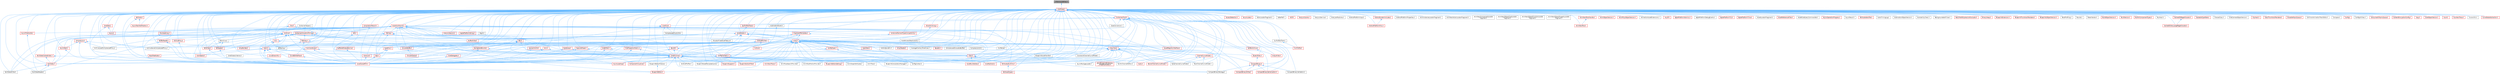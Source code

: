 digraph "UMemoryDefines.h"
{
 // INTERACTIVE_SVG=YES
 // LATEX_PDF_SIZE
  bgcolor="transparent";
  edge [fontname=Helvetica,fontsize=10,labelfontname=Helvetica,labelfontsize=10];
  node [fontname=Helvetica,fontsize=10,shape=box,height=0.2,width=0.4];
  Node1 [id="Node000001",label="UMemoryDefines.h",height=0.2,width=0.4,color="gray40", fillcolor="grey60", style="filled", fontcolor="black",tooltip=" "];
  Node1 -> Node2 [id="edge1_Node000001_Node000002",dir="back",color="steelblue1",style="solid",tooltip=" "];
  Node2 [id="Node000002",label="CoreTypes.h",height=0.2,width=0.4,color="red", fillcolor="#FFF0F0", style="filled",URL="$dc/dec/CoreTypes_8h.html",tooltip=" "];
  Node2 -> Node3 [id="edge2_Node000002_Node000003",dir="back",color="steelblue1",style="solid",tooltip=" "];
  Node3 [id="Node000003",label="ABTesting.h",height=0.2,width=0.4,color="grey40", fillcolor="white", style="filled",URL="$d6/dec/ABTesting_8h.html",tooltip=" "];
  Node2 -> Node4 [id="edge3_Node000002_Node000004",dir="back",color="steelblue1",style="solid",tooltip=" "];
  Node4 [id="Node000004",label="AES.h",height=0.2,width=0.4,color="red", fillcolor="#FFF0F0", style="filled",URL="$d9/d83/AES_8h.html",tooltip=" "];
  Node4 -> Node5 [id="edge4_Node000004_Node000005",dir="back",color="steelblue1",style="solid",tooltip=" "];
  Node5 [id="Node000005",label="CoreDelegates.h",height=0.2,width=0.4,color="red", fillcolor="#FFF0F0", style="filled",URL="$d9/dc2/CoreDelegates_8h.html",tooltip=" "];
  Node5 -> Node17 [id="edge5_Node000005_Node000017",dir="back",color="steelblue1",style="solid",tooltip=" "];
  Node17 [id="Node000017",label="CoreSharedPCH.h",height=0.2,width=0.4,color="red", fillcolor="#FFF0F0", style="filled",URL="$d8/de5/CoreSharedPCH_8h.html",tooltip=" "];
  Node2 -> Node604 [id="edge6_Node000002_Node000604",dir="back",color="steelblue1",style="solid",tooltip=" "];
  Node604 [id="Node000604",label="AccessDetection.h",height=0.2,width=0.4,color="red", fillcolor="#FFF0F0", style="filled",URL="$d3/db5/AccessDetection_8h.html",tooltip=" "];
  Node2 -> Node3450 [id="edge7_Node000002_Node003450",dir="back",color="steelblue1",style="solid",tooltip=" "];
  Node3450 [id="Node003450",label="Accumulate.h",height=0.2,width=0.4,color="red", fillcolor="#FFF0F0", style="filled",URL="$dd/dc9/Accumulate_8h.html",tooltip=" "];
  Node2 -> Node3473 [id="edge8_Node000002_Node003473",dir="back",color="steelblue1",style="solid",tooltip=" "];
  Node3473 [id="Node003473",label="ActorLocatorFragment.h",height=0.2,width=0.4,color="grey40", fillcolor="white", style="filled",URL="$d5/db5/ActorLocatorFragment_8h.html",tooltip=" "];
  Node2 -> Node3474 [id="edge9_Node000002_Node003474",dir="back",color="steelblue1",style="solid",tooltip=" "];
  Node3474 [id="Node003474",label="AdderRef.h",height=0.2,width=0.4,color="grey40", fillcolor="white", style="filled",URL="$d5/d37/AdderRef_8h.html",tooltip=" "];
  Node2 -> Node3475 [id="edge10_Node000002_Node003475",dir="back",color="steelblue1",style="solid",tooltip=" "];
  Node3475 [id="Node003475",label="AlignmentTemplates.h",height=0.2,width=0.4,color="red", fillcolor="#FFF0F0", style="filled",URL="$dd/d32/AlignmentTemplates_8h.html",tooltip=" "];
  Node3475 -> Node3476 [id="edge11_Node003475_Node003476",dir="back",color="steelblue1",style="solid",tooltip=" "];
  Node3476 [id="Node003476",label="Array.h",height=0.2,width=0.4,color="red", fillcolor="#FFF0F0", style="filled",URL="$df/dd0/Array_8h.html",tooltip=" "];
  Node3476 -> Node3 [id="edge12_Node003476_Node000003",dir="back",color="steelblue1",style="solid",tooltip=" "];
  Node3476 -> Node3480 [id="edge13_Node003476_Node003480",dir="back",color="steelblue1",style="solid",tooltip=" "];
  Node3480 [id="Node003480",label="AndroidJavaEnv.h",height=0.2,width=0.4,color="grey40", fillcolor="white", style="filled",URL="$d6/d94/AndroidJavaEnv_8h.html",tooltip=" "];
  Node3476 -> Node3483 [id="edge14_Node003476_Node003483",dir="back",color="steelblue1",style="solid",tooltip=" "];
  Node3483 [id="Node003483",label="AnimGraphAttributes.h",height=0.2,width=0.4,color="grey40", fillcolor="white", style="filled",URL="$d3/d40/AnimGraphAttributes_8h.html",tooltip=" "];
  Node3476 -> Node3486 [id="edge15_Node003476_Node003486",dir="back",color="steelblue1",style="solid",tooltip=" "];
  Node3486 [id="Node003486",label="App.h",height=0.2,width=0.4,color="red", fillcolor="#FFF0F0", style="filled",URL="$de/d8b/App_8h.html",tooltip=" "];
  Node3486 -> Node17 [id="edge16_Node003486_Node000017",dir="back",color="steelblue1",style="solid",tooltip=" "];
  Node3476 -> Node3498 [id="edge17_Node003476_Node003498",dir="back",color="steelblue1",style="solid",tooltip=" "];
  Node3498 [id="Node003498",label="ArchiveLoadCompressedProxy.h",height=0.2,width=0.4,color="grey40", fillcolor="white", style="filled",URL="$d0/deb/ArchiveLoadCompressedProxy_8h.html",tooltip=" "];
  Node3476 -> Node3500 [id="edge18_Node003476_Node003500",dir="back",color="steelblue1",style="solid",tooltip=" "];
  Node3500 [id="Node003500",label="ArchiveSaveCompressedProxy.h",height=0.2,width=0.4,color="grey40", fillcolor="white", style="filled",URL="$d4/dee/ArchiveSaveCompressedProxy_8h.html",tooltip=" "];
  Node3476 -> Node3508 [id="edge19_Node003476_Node003508",dir="back",color="steelblue1",style="solid",tooltip=" "];
  Node3508 [id="Node003508",label="ArrayBuilder.h",height=0.2,width=0.4,color="red", fillcolor="#FFF0F0", style="filled",URL="$d1/d4b/ArrayBuilder_8h.html",tooltip=" "];
  Node3476 -> Node3509 [id="edge20_Node003476_Node003509",dir="back",color="steelblue1",style="solid",tooltip=" "];
  Node3509 [id="Node003509",label="ArrayReader.h",height=0.2,width=0.4,color="red", fillcolor="#FFF0F0", style="filled",URL="$d8/d40/ArrayReader_8h.html",tooltip=" "];
  Node3476 -> Node3510 [id="edge21_Node003476_Node003510",dir="back",color="steelblue1",style="solid",tooltip=" "];
  Node3510 [id="Node003510",label="ArrayView.h",height=0.2,width=0.4,color="red", fillcolor="#FFF0F0", style="filled",URL="$d7/df4/ArrayView_8h.html",tooltip=" "];
  Node3510 -> Node3511 [id="edge22_Node003510_Node003511",dir="back",color="steelblue1",style="solid",tooltip=" "];
  Node3511 [id="Node003511",label="AnimBlueprintExtension\l_PropertyAccess.h",height=0.2,width=0.4,color="red", fillcolor="#FFF0F0", style="filled",URL="$d2/db8/AnimBlueprintExtension__PropertyAccess_8h.html",tooltip=" "];
  Node3510 -> Node3649 [id="edge23_Node003510_Node003649",dir="back",color="steelblue1",style="solid",tooltip=" "];
  Node3649 [id="Node003649",label="AsyncLoading2.h",height=0.2,width=0.4,color="red", fillcolor="#FFF0F0", style="filled",URL="$dd/db7/AsyncLoading2_8h.html",tooltip=" "];
  Node3510 -> Node3651 [id="edge24_Node003510_Node003651",dir="back",color="steelblue1",style="solid",tooltip=" "];
  Node3651 [id="Node003651",label="AsyncPackageLoader.h",height=0.2,width=0.4,color="grey40", fillcolor="white", style="filled",URL="$d6/de5/AsyncPackageLoader_8h.html",tooltip=" "];
  Node3510 -> Node3653 [id="edge25_Node003510_Node003653",dir="back",color="steelblue1",style="solid",tooltip=" "];
  Node3653 [id="Node003653",label="AttributesRuntime.h",height=0.2,width=0.4,color="red", fillcolor="#FFF0F0", style="filled",URL="$dc/dc1/AttributesRuntime_8h.html",tooltip=" "];
  Node3653 -> Node3675 [id="edge26_Node003653_Node003675",dir="back",color="steelblue1",style="solid",tooltip=" "];
  Node3675 [id="Node003675",label="AttributeTypes.h",height=0.2,width=0.4,color="red", fillcolor="#FFF0F0", style="filled",URL="$db/d70/AttributeTypes_8h.html",tooltip=" "];
  Node3510 -> Node3679 [id="edge27_Node003510_Node003679",dir="back",color="steelblue1",style="solid",tooltip=" "];
  Node3679 [id="Node003679",label="BezierChannelCurveModel.h",height=0.2,width=0.4,color="red", fillcolor="#FFF0F0", style="filled",URL="$d3/d63/BezierChannelCurveModel_8h.html",tooltip=" "];
  Node3510 -> Node3683 [id="edge28_Node003510_Node003683",dir="back",color="steelblue1",style="solid",tooltip=" "];
  Node3683 [id="Node003683",label="BlueprintAssetHandler.h",height=0.2,width=0.4,color="grey40", fillcolor="white", style="filled",URL="$d0/d84/BlueprintAssetHandler_8h.html",tooltip=" "];
  Node3510 -> Node3684 [id="edge29_Node003510_Node003684",dir="back",color="steelblue1",style="solid",tooltip=" "];
  Node3684 [id="Node003684",label="BoolChannelCurveModel.h",height=0.2,width=0.4,color="grey40", fillcolor="white", style="filled",URL="$d0/d51/BoolChannelCurveModel_8h.html",tooltip=" "];
  Node3510 -> Node3687 [id="edge30_Node003510_Node003687",dir="back",color="steelblue1",style="solid",tooltip=" "];
  Node3687 [id="Node003687",label="ByteChannelCurveModel.h",height=0.2,width=0.4,color="grey40", fillcolor="white", style="filled",URL="$d8/d3d/ByteChannelCurveModel_8h.html",tooltip=" "];
  Node3510 -> Node3688 [id="edge31_Node003510_Node003688",dir="back",color="steelblue1",style="solid",tooltip=" "];
  Node3688 [id="Node003688",label="BytesToHex.h",height=0.2,width=0.4,color="red", fillcolor="#FFF0F0", style="filled",URL="$d0/d85/BytesToHex_8h.html",tooltip=" "];
  Node3688 -> Node3717 [id="edge32_Node003688_Node003717",dir="back",color="steelblue1",style="solid",tooltip=" "];
  Node3717 [id="Node003717",label="CompactBinary.h",height=0.2,width=0.4,color="red", fillcolor="#FFF0F0", style="filled",URL="$da/d73/CompactBinary_8h.html",tooltip=" "];
  Node3717 -> Node3719 [id="edge33_Node003717_Node003719",dir="back",color="steelblue1",style="solid",tooltip=" "];
  Node3719 [id="Node003719",label="CompactBinaryPackage.h",height=0.2,width=0.4,color="grey40", fillcolor="white", style="filled",URL="$de/d7e/CompactBinaryPackage_8h.html",tooltip=" "];
  Node3717 -> Node3720 [id="edge34_Node003717_Node003720",dir="back",color="steelblue1",style="solid",tooltip=" "];
  Node3720 [id="Node003720",label="CompactBinarySerialization.h",height=0.2,width=0.4,color="red", fillcolor="#FFF0F0", style="filled",URL="$d5/da9/CompactBinarySerialization_8h.html",tooltip=" "];
  Node3717 -> Node3721 [id="edge35_Node003717_Node003721",dir="back",color="steelblue1",style="solid",tooltip=" "];
  Node3721 [id="Node003721",label="CompactBinaryValidation.h",height=0.2,width=0.4,color="grey40", fillcolor="white", style="filled",URL="$d8/d9c/CompactBinaryValidation_8h.html",tooltip=" "];
  Node3717 -> Node3723 [id="edge36_Node003717_Node003723",dir="back",color="steelblue1",style="solid",tooltip=" "];
  Node3723 [id="Node003723",label="CompactBinaryWriter.h",height=0.2,width=0.4,color="red", fillcolor="#FFF0F0", style="filled",URL="$d1/d47/CompactBinaryWriter_8h.html",tooltip=" "];
  Node3510 -> Node4180 [id="edge37_Node003510_Node004180",dir="back",color="steelblue1",style="solid",tooltip=" "];
  Node4180 [id="Node004180",label="ChannelCurveModel.h",height=0.2,width=0.4,color="red", fillcolor="#FFF0F0", style="filled",URL="$de/dfa/ChannelCurveModel_8h.html",tooltip=" "];
  Node4180 -> Node3679 [id="edge38_Node004180_Node003679",dir="back",color="steelblue1",style="solid",tooltip=" "];
  Node4180 -> Node3684 [id="edge39_Node004180_Node003684",dir="back",color="steelblue1",style="solid",tooltip=" "];
  Node4180 -> Node3687 [id="edge40_Node004180_Node003687",dir="back",color="steelblue1",style="solid",tooltip=" "];
  Node3510 -> Node1597 [id="edge41_Node003510_Node001597",dir="back",color="steelblue1",style="solid",tooltip=" "];
  Node1597 [id="Node001597",label="ConstraintChannelCurveModel.h",height=0.2,width=0.4,color="grey40", fillcolor="white", style="filled",URL="$d9/d5f/ConstraintChannelCurveModel_8h.html",tooltip=" "];
  Node3510 -> Node5 [id="edge42_Node003510_Node000005",dir="back",color="steelblue1",style="solid",tooltip=" "];
  Node3510 -> Node4752 [id="edge43_Node003510_Node004752",dir="back",color="steelblue1",style="solid",tooltip=" "];
  Node4752 [id="Node004752",label="CoreRedirects.h",height=0.2,width=0.4,color="red", fillcolor="#FFF0F0", style="filled",URL="$d1/d15/CoreRedirects_8h.html",tooltip=" "];
  Node3510 -> Node17 [id="edge44_Node003510_Node000017",dir="back",color="steelblue1",style="solid",tooltip=" "];
  Node3476 -> Node5087 [id="edge45_Node003476_Node005087",dir="back",color="steelblue1",style="solid",tooltip=" "];
  Node5087 [id="Node005087",label="AssetBundleData.h",height=0.2,width=0.4,color="red", fillcolor="#FFF0F0", style="filled",URL="$df/d47/AssetBundleData_8h.html",tooltip=" "];
  Node3476 -> Node6503 [id="edge46_Node003476_Node006503",dir="back",color="steelblue1",style="solid",tooltip=" "];
  Node6503 [id="Node006503",label="AssetRegistryInterface.h",height=0.2,width=0.4,color="red", fillcolor="#FFF0F0", style="filled",URL="$d5/d26/AssetRegistryInterface_8h.html",tooltip=" "];
  Node3476 -> Node3649 [id="edge47_Node003476_Node003649",dir="back",color="steelblue1",style="solid",tooltip=" "];
  Node3476 -> Node8400 [id="edge48_Node003476_Node008400",dir="back",color="steelblue1",style="solid",tooltip=" "];
  Node8400 [id="Node008400",label="AverageOverlayToVertices.h",height=0.2,width=0.4,color="grey40", fillcolor="white", style="filled",URL="$d8/d66/AverageOverlayToVertices_8h.html",tooltip=" "];
  Node3476 -> Node8401 [id="edge49_Node003476_Node008401",dir="back",color="steelblue1",style="solid",tooltip=" "];
  Node8401 [id="Node008401",label="Base64.h",height=0.2,width=0.4,color="red", fillcolor="#FFF0F0", style="filled",URL="$d1/dbd/Base64_8h.html",tooltip=" "];
  Node3476 -> Node3679 [id="edge50_Node003476_Node003679",dir="back",color="steelblue1",style="solid",tooltip=" "];
  Node3476 -> Node8504 [id="edge51_Node003476_Node008504",dir="back",color="steelblue1",style="solid",tooltip=" "];
  Node8504 [id="Node008504",label="BitReader.h",height=0.2,width=0.4,color="red", fillcolor="#FFF0F0", style="filled",URL="$dd/d8b/BitReader_8h.html",tooltip=" "];
  Node8504 -> Node17 [id="edge52_Node008504_Node000017",dir="back",color="steelblue1",style="solid",tooltip=" "];
  Node3476 -> Node8506 [id="edge53_Node003476_Node008506",dir="back",color="steelblue1",style="solid",tooltip=" "];
  Node8506 [id="Node008506",label="BitWriter.h",height=0.2,width=0.4,color="red", fillcolor="#FFF0F0", style="filled",URL="$d5/d10/BitWriter_8h.html",tooltip=" "];
  Node8506 -> Node17 [id="edge54_Node008506_Node000017",dir="back",color="steelblue1",style="solid",tooltip=" "];
  Node3476 -> Node618 [id="edge55_Node003476_Node000618",dir="back",color="steelblue1",style="solid",tooltip=" "];
  Node618 [id="Node000618",label="BlueprintActionFilter.h",height=0.2,width=0.4,color="red", fillcolor="#FFF0F0", style="filled",URL="$d5/d2a/BlueprintActionFilter_8h.html",tooltip=" "];
  Node3476 -> Node3683 [id="edge56_Node003476_Node003683",dir="back",color="steelblue1",style="solid",tooltip=" "];
  Node3476 -> Node28 [id="edge57_Node003476_Node000028",dir="back",color="steelblue1",style="solid",tooltip=" "];
  Node28 [id="Node000028",label="BlueprintEditor.h",height=0.2,width=0.4,color="red", fillcolor="#FFF0F0", style="filled",URL="$df/d7d/BlueprintEditor_8h.html",tooltip=" "];
  Node3476 -> Node226 [id="edge58_Node003476_Node000226",dir="back",color="steelblue1",style="solid",tooltip=" "];
  Node226 [id="Node000226",label="BlueprintEditorModule.h",height=0.2,width=0.4,color="grey40", fillcolor="white", style="filled",URL="$df/d39/BlueprintEditorModule_8h.html",tooltip=" "];
  Node226 -> Node28 [id="edge59_Node000226_Node000028",dir="back",color="steelblue1",style="solid",tooltip=" "];
  Node3476 -> Node536 [id="edge60_Node003476_Node000536",dir="back",color="steelblue1",style="solid",tooltip=" "];
  Node536 [id="Node000536",label="BlueprintEditorSettings.h",height=0.2,width=0.4,color="red", fillcolor="#FFF0F0", style="filled",URL="$d4/dbc/BlueprintEditorSettings_8h.html",tooltip=" "];
  Node3476 -> Node631 [id="edge61_Node003476_Node000631",dir="back",color="steelblue1",style="solid",tooltip=" "];
  Node631 [id="Node000631",label="BlueprintNodeTemplateCache.h",height=0.2,width=0.4,color="grey40", fillcolor="white", style="filled",URL="$d7/d87/BlueprintNodeTemplateCache_8h.html",tooltip=" "];
  Node3476 -> Node5071 [id="edge62_Node003476_Node005071",dir="back",color="steelblue1",style="solid",tooltip=" "];
  Node5071 [id="Node005071",label="BlueprintSupport.h",height=0.2,width=0.4,color="red", fillcolor="#FFF0F0", style="filled",URL="$d1/d6c/BlueprintSupport_8h.html",tooltip=" "];
  Node3476 -> Node6515 [id="edge63_Node003476_Node006515",dir="back",color="steelblue1",style="solid",tooltip=" "];
  Node6515 [id="Node006515",label="Box2D.h",height=0.2,width=0.4,color="red", fillcolor="#FFF0F0", style="filled",URL="$d3/d1c/Box2D_8h.html",tooltip=" "];
  Node6515 -> Node5084 [id="edge64_Node006515_Node005084",dir="back",color="steelblue1",style="solid",tooltip=" "];
  Node5084 [id="Node005084",label="Class.h",height=0.2,width=0.4,color="red", fillcolor="#FFF0F0", style="filled",URL="$d4/d05/Class_8h.html",tooltip=" "];
  Node5084 -> Node5087 [id="edge65_Node005084_Node005087",dir="back",color="steelblue1",style="solid",tooltip=" "];
  Node5084 -> Node3653 [id="edge66_Node005084_Node003653",dir="back",color="steelblue1",style="solid",tooltip=" "];
  Node5084 -> Node618 [id="edge67_Node005084_Node000618",dir="back",color="steelblue1",style="solid",tooltip=" "];
  Node5084 -> Node536 [id="edge68_Node005084_Node000536",dir="back",color="steelblue1",style="solid",tooltip=" "];
  Node5084 -> Node1827 [id="edge69_Node005084_Node001827",dir="back",color="steelblue1",style="solid",tooltip=" "];
  Node1827 [id="Node001827",label="BuiltInChannelEditors.h",height=0.2,width=0.4,color="grey40", fillcolor="white", style="filled",URL="$df/daf/BuiltInChannelEditors_8h.html",tooltip=" "];
  Node5084 -> Node5130 [id="edge70_Node005084_Node005130",dir="back",color="steelblue1",style="solid",tooltip=" "];
  Node5130 [id="Node005130",label="Casts.h",height=0.2,width=0.4,color="red", fillcolor="#FFF0F0", style="filled",URL="$d4/d55/Casts_8h.html",tooltip=" "];
  Node6515 -> Node6604 [id="edge71_Node006515_Node006604",dir="back",color="steelblue1",style="solid",tooltip=" "];
  Node6604 [id="Node006604",label="CoreMinimal.h",height=0.2,width=0.4,color="red", fillcolor="#FFF0F0", style="filled",URL="$d7/d67/CoreMinimal_8h.html",tooltip=" "];
  Node6604 -> Node6624 [id="edge72_Node006604_Node006624",dir="back",color="steelblue1",style="solid",tooltip=" "];
  Node6624 [id="Node006624",label="AndroidProfiler.h",height=0.2,width=0.4,color="grey40", fillcolor="white", style="filled",URL="$dc/dbe/AndroidProfiler_8h.html",tooltip=" "];
  Node6604 -> Node3511 [id="edge73_Node006604_Node003511",dir="back",color="steelblue1",style="solid",tooltip=" "];
  Node6604 -> Node3483 [id="edge74_Node006604_Node003483",dir="back",color="steelblue1",style="solid",tooltip=" "];
  Node6604 -> Node2576 [id="edge75_Node006604_Node002576",dir="back",color="steelblue1",style="solid",tooltip=" "];
  Node2576 [id="Node002576",label="AnimNextTrace.h",height=0.2,width=0.4,color="red", fillcolor="#FFF0F0", style="filled",URL="$d5/d1d/AnimNextTrace_8h.html",tooltip=" "];
  Node6604 -> Node6652 [id="edge76_Node006604_Node006652",dir="back",color="steelblue1",style="solid",tooltip=" "];
  Node6652 [id="Node006652",label="AnimPoseSearchProvider.h",height=0.2,width=0.4,color="grey40", fillcolor="white", style="filled",URL="$da/deb/AnimPoseSearchProvider_8h.html",tooltip=" "];
  Node6604 -> Node6655 [id="edge77_Node006604_Node006655",dir="back",color="steelblue1",style="solid",tooltip=" "];
  Node6655 [id="Node006655",label="AnimRootMotionProvider.h",height=0.2,width=0.4,color="grey40", fillcolor="white", style="filled",URL="$d8/dcb/AnimRootMotionProvider_8h.html",tooltip=" "];
  Node6604 -> Node2577 [id="edge78_Node006604_Node002577",dir="back",color="steelblue1",style="solid",tooltip=" "];
  Node2577 [id="Node002577",label="AnimTrace.h",height=0.2,width=0.4,color="grey40", fillcolor="white", style="filled",URL="$dd/d95/AnimTrace_8h.html",tooltip=" "];
  Node6604 -> Node3649 [id="edge79_Node006604_Node003649",dir="back",color="steelblue1",style="solid",tooltip=" "];
  Node6604 -> Node3651 [id="edge80_Node006604_Node003651",dir="back",color="steelblue1",style="solid",tooltip=" "];
  Node6604 -> Node3675 [id="edge81_Node006604_Node003675",dir="back",color="steelblue1",style="solid",tooltip=" "];
  Node6604 -> Node618 [id="edge82_Node006604_Node000618",dir="back",color="steelblue1",style="solid",tooltip=" "];
  Node6604 -> Node2720 [id="edge83_Node006604_Node002720",dir="back",color="steelblue1",style="solid",tooltip=" "];
  Node2720 [id="Node002720",label="BlueprintCompilationManager.h",height=0.2,width=0.4,color="grey40", fillcolor="white", style="filled",URL="$dd/db0/BlueprintCompilationManager_8h.html",tooltip=" "];
  Node6604 -> Node28 [id="edge84_Node006604_Node000028",dir="back",color="steelblue1",style="solid",tooltip=" "];
  Node6604 -> Node226 [id="edge85_Node006604_Node000226",dir="back",color="steelblue1",style="solid",tooltip=" "];
  Node6604 -> Node536 [id="edge86_Node006604_Node000536",dir="back",color="steelblue1",style="solid",tooltip=" "];
  Node6604 -> Node631 [id="edge87_Node006604_Node000631",dir="back",color="steelblue1",style="solid",tooltip=" "];
  Node6604 -> Node5071 [id="edge88_Node006604_Node005071",dir="back",color="steelblue1",style="solid",tooltip=" "];
  Node6604 -> Node3816 [id="edge89_Node006604_Node003816",dir="back",color="steelblue1",style="solid",tooltip=" "];
  Node3816 [id="Node003816",label="BulkData.h",height=0.2,width=0.4,color="red", fillcolor="#FFF0F0", style="filled",URL="$d4/d8e/BulkData_8h.html",tooltip=" "];
  Node3816 -> Node3817 [id="edge90_Node003816_Node003817",dir="back",color="steelblue1",style="solid",tooltip=" "];
  Node3817 [id="Node003817",label="BulkDataReader.h",height=0.2,width=0.4,color="grey40", fillcolor="white", style="filled",URL="$d4/d9b/BulkDataReader_8h.html",tooltip=" "];
  Node3816 -> Node3818 [id="edge91_Node003816_Node003818",dir="back",color="steelblue1",style="solid",tooltip=" "];
  Node3818 [id="Node003818",label="BulkDataWriter.h",height=0.2,width=0.4,color="grey40", fillcolor="white", style="filled",URL="$dc/dcb/BulkDataWriter_8h.html",tooltip=" "];
  Node6604 -> Node2468 [id="edge92_Node006604_Node002468",dir="back",color="steelblue1",style="solid",tooltip=" "];
  Node2468 [id="Node002468",label="ComponentVisualizer.h",height=0.2,width=0.4,color="red", fillcolor="#FFF0F0", style="filled",URL="$d3/d9b/ComponentVisualizer_8h.html",tooltip=" "];
  Node6604 -> Node4752 [id="edge93_Node006604_Node004752",dir="back",color="steelblue1",style="solid",tooltip=" "];
  Node6604 -> Node17 [id="edge94_Node006604_Node000017",dir="back",color="steelblue1",style="solid",tooltip=" "];
  Node6515 -> Node17 [id="edge95_Node006515_Node000017",dir="back",color="steelblue1",style="solid",tooltip=" "];
  Node3476 -> Node7681 [id="edge96_Node003476_Node007681",dir="back",color="steelblue1",style="solid",tooltip=" "];
  Node7681 [id="Node007681",label="BufferArchive.h",height=0.2,width=0.4,color="red", fillcolor="#FFF0F0", style="filled",URL="$df/d5a/BufferArchive_8h.html",tooltip=" "];
  Node7681 -> Node7682 [id="edge97_Node007681_Node007682",dir="back",color="steelblue1",style="solid",tooltip=" "];
  Node7682 [id="Node007682",label="ArrayWriter.h",height=0.2,width=0.4,color="red", fillcolor="#FFF0F0", style="filled",URL="$d3/df8/ArrayWriter_8h.html",tooltip=" "];
  Node3476 -> Node8349 [id="edge98_Node003476_Node008349",dir="back",color="steelblue1",style="solid",tooltip=" "];
  Node8349 [id="Node008349",label="BufferedOutputDevice.h",height=0.2,width=0.4,color="red", fillcolor="#FFF0F0", style="filled",URL="$d0/d9c/BufferedOutputDevice_8h.html",tooltip=" "];
  Node8349 -> Node17 [id="edge99_Node008349_Node000017",dir="back",color="steelblue1",style="solid",tooltip=" "];
  Node3476 -> Node1827 [id="edge100_Node003476_Node001827",dir="back",color="steelblue1",style="solid",tooltip=" "];
  Node3476 -> Node3816 [id="edge101_Node003476_Node003816",dir="back",color="steelblue1",style="solid",tooltip=" "];
  Node3476 -> Node4180 [id="edge102_Node003476_Node004180",dir="back",color="steelblue1",style="solid",tooltip=" "];
  Node3476 -> Node8510 [id="edge103_Node003476_Node008510",dir="back",color="steelblue1",style="solid",tooltip=" "];
  Node8510 [id="Node008510",label="CircularBuffer.h",height=0.2,width=0.4,color="red", fillcolor="#FFF0F0", style="filled",URL="$de/dc4/CircularBuffer_8h.html",tooltip=" "];
  Node8510 -> Node8511 [id="edge104_Node008510_Node008511",dir="back",color="steelblue1",style="solid",tooltip=" "];
  Node8511 [id="Node008511",label="CircularQueue.h",height=0.2,width=0.4,color="red", fillcolor="#FFF0F0", style="filled",URL="$d7/d38/CircularQueue_8h.html",tooltip=" "];
  Node3476 -> Node5084 [id="edge105_Node003476_Node005084",dir="back",color="steelblue1",style="solid",tooltip=" "];
  Node3476 -> Node8404 [id="edge106_Node003476_Node008404",dir="back",color="steelblue1",style="solid",tooltip=" "];
  Node8404 [id="Node008404",label="Color.h",height=0.2,width=0.4,color="red", fillcolor="#FFF0F0", style="filled",URL="$dd/dac/Color_8h.html",tooltip=" "];
  Node8404 -> Node6509 [id="edge107_Node008404_Node006509",dir="back",color="steelblue1",style="solid",tooltip=" "];
  Node6509 [id="Node006509",label="BaseTreeNode.h",height=0.2,width=0.4,color="red", fillcolor="#FFF0F0", style="filled",URL="$da/dbe/BaseTreeNode_8h.html",tooltip=" "];
  Node8404 -> Node28 [id="edge108_Node008404_Node000028",dir="back",color="steelblue1",style="solid",tooltip=" "];
  Node8404 -> Node8405 [id="edge109_Node008404_Node008405",dir="back",color="steelblue1",style="solid",tooltip=" "];
  Node8405 [id="Node008405",label="ColorList.h",height=0.2,width=0.4,color="red", fillcolor="#FFF0F0", style="filled",URL="$db/da1/ColorList_8h.html",tooltip=" "];
  Node8405 -> Node17 [id="edge110_Node008405_Node000017",dir="back",color="steelblue1",style="solid",tooltip=" "];
  Node8404 -> Node7962 [id="edge111_Node008404_Node007962",dir="back",color="steelblue1",style="solid",tooltip=" "];
  Node7962 [id="Node007962",label="ColorSpace.h",height=0.2,width=0.4,color="red", fillcolor="#FFF0F0", style="filled",URL="$de/d18/ColorSpace_8h.html",tooltip=" "];
  Node8404 -> Node4962 [id="edge112_Node008404_Node004962",dir="back",color="steelblue1",style="solid",tooltip=" "];
  Node4962 [id="Node004962",label="ConfigCacheIni.h",height=0.2,width=0.4,color="red", fillcolor="#FFF0F0", style="filled",URL="$dd/d3f/ConfigCacheIni_8h.html",tooltip=" "];
  Node4962 -> Node4963 [id="edge113_Node004962_Node004963",dir="back",color="steelblue1",style="solid",tooltip=" "];
  Node4963 [id="Node004963",label="ConfigContext.h",height=0.2,width=0.4,color="grey40", fillcolor="white", style="filled",URL="$d7/d2e/ConfigContext_8h.html",tooltip=" "];
  Node4962 -> Node17 [id="edge114_Node004962_Node000017",dir="back",color="steelblue1",style="solid",tooltip=" "];
  Node8404 -> Node17 [id="edge115_Node008404_Node000017",dir="back",color="steelblue1",style="solid",tooltip=" "];
  Node8404 -> Node5544 [id="edge116_Node008404_Node005544",dir="back",color="steelblue1",style="solid",tooltip=" "];
  Node5544 [id="Node005544",label="CurveDrawInfo.h",height=0.2,width=0.4,color="red", fillcolor="#FFF0F0", style="filled",URL="$df/d5d/CurveDrawInfo_8h.html",tooltip=" "];
  Node8404 -> Node7983 [id="edge117_Node008404_Node007983",dir="back",color="steelblue1",style="solid",tooltip=" "];
  Node7983 [id="Node007983",label="CurveEdInterface.h",height=0.2,width=0.4,color="red", fillcolor="#FFF0F0", style="filled",URL="$d9/dc3/CurveEdInterface_8h.html",tooltip=" "];
  Node7983 -> Node17 [id="edge118_Node007983_Node000017",dir="back",color="steelblue1",style="solid",tooltip=" "];
  Node3476 -> Node8405 [id="edge119_Node003476_Node008405",dir="back",color="steelblue1",style="solid",tooltip=" "];
  Node3476 -> Node4910 [id="edge120_Node003476_Node004910",dir="back",color="steelblue1",style="solid",tooltip=" "];
  Node4910 [id="Node004910",label="CommandLine.h",height=0.2,width=0.4,color="red", fillcolor="#FFF0F0", style="filled",URL="$d9/d41/CommandLine_8h.html",tooltip=" "];
  Node4910 -> Node3486 [id="edge121_Node004910_Node003486",dir="back",color="steelblue1",style="solid",tooltip=" "];
  Node4910 -> Node4911 [id="edge122_Node004910_Node004911",dir="back",color="steelblue1",style="solid",tooltip=" "];
  Node4911 [id="Node004911",label="CoreGlobalsInternal.h",height=0.2,width=0.4,color="grey40", fillcolor="white", style="filled",URL="$d9/d9f/CoreGlobalsInternal_8h.html",tooltip=" "];
  Node4910 -> Node17 [id="edge123_Node004910_Node000017",dir="back",color="steelblue1",style="solid",tooltip=" "];
  Node3476 -> Node3719 [id="edge124_Node003476_Node003719",dir="back",color="steelblue1",style="solid",tooltip=" "];
  Node3476 -> Node3723 [id="edge125_Node003476_Node003723",dir="back",color="steelblue1",style="solid",tooltip=" "];
  Node3476 -> Node2468 [id="edge126_Node003476_Node002468",dir="back",color="steelblue1",style="solid",tooltip=" "];
  Node3476 -> Node7721 [id="edge127_Node003476_Node007721",dir="back",color="steelblue1",style="solid",tooltip=" "];
  Node7721 [id="Node007721",label="CompressedGrowableBuffer.h",height=0.2,width=0.4,color="grey40", fillcolor="white", style="filled",URL="$d0/dc7/CompressedGrowableBuffer_8h.html",tooltip=" "];
  Node3476 -> Node8515 [id="edge128_Node003476_Node008515",dir="back",color="steelblue1",style="solid",tooltip=" "];
  Node8515 [id="Node008515",label="CompressionUtil.h",height=0.2,width=0.4,color="grey40", fillcolor="white", style="filled",URL="$dc/d7e/CompressionUtil_8h.html",tooltip=" "];
  Node3476 -> Node4962 [id="edge129_Node003476_Node004962",dir="back",color="steelblue1",style="solid",tooltip=" "];
  Node3476 -> Node4963 [id="edge130_Node003476_Node004963",dir="back",color="steelblue1",style="solid",tooltip=" "];
  Node3476 -> Node7731 [id="edge131_Node003476_Node007731",dir="back",color="steelblue1",style="solid",tooltip=" "];
  Node7731 [id="Node007731",label="ConfigTypes.h",height=0.2,width=0.4,color="red", fillcolor="#FFF0F0", style="filled",URL="$df/da3/ConfigTypes_8h.html",tooltip=" "];
  Node7731 -> Node4962 [id="edge132_Node007731_Node004962",dir="back",color="steelblue1",style="solid",tooltip=" "];
  Node7731 -> Node4963 [id="edge133_Node007731_Node004963",dir="back",color="steelblue1",style="solid",tooltip=" "];
  Node3476 -> Node1597 [id="edge134_Node003476_Node001597",dir="back",color="steelblue1",style="solid",tooltip=" "];
  Node3476 -> Node7733 [id="edge135_Node003476_Node007733",dir="back",color="steelblue1",style="solid",tooltip=" "];
  Node7733 [id="Node007733",label="CookStats.h",height=0.2,width=0.4,color="red", fillcolor="#FFF0F0", style="filled",URL="$dc/d35/CookStats_8h.html",tooltip=" "];
  Node3476 -> Node5 [id="edge136_Node003476_Node000005",dir="back",color="steelblue1",style="solid",tooltip=" "];
  Node3476 -> Node6604 [id="edge137_Node003476_Node006604",dir="back",color="steelblue1",style="solid",tooltip=" "];
  Node3476 -> Node7734 [id="edge138_Node003476_Node007734",dir="back",color="steelblue1",style="solid",tooltip=" "];
  Node7734 [id="Node007734",label="CoreMisc.h",height=0.2,width=0.4,color="red", fillcolor="#FFF0F0", style="filled",URL="$d8/d97/CoreMisc_8h.html",tooltip=" "];
  Node7734 -> Node3486 [id="edge139_Node007734_Node003486",dir="back",color="steelblue1",style="solid",tooltip=" "];
  Node7734 -> Node17 [id="edge140_Node007734_Node000017",dir="back",color="steelblue1",style="solid",tooltip=" "];
  Node3476 -> Node4752 [id="edge141_Node003476_Node004752",dir="back",color="steelblue1",style="solid",tooltip=" "];
  Node3476 -> Node17 [id="edge142_Node003476_Node000017",dir="back",color="steelblue1",style="solid",tooltip=" "];
  Node3476 -> Node8517 [id="edge143_Node003476_Node008517",dir="back",color="steelblue1",style="solid",tooltip=" "];
  Node8517 [id="Node008517",label="CsvParser.h",height=0.2,width=0.4,color="grey40", fillcolor="white", style="filled",URL="$d2/d40/CsvParser_8h.html",tooltip=" "];
  Node3476 -> Node8092 [id="edge144_Node003476_Node008092",dir="back",color="steelblue1",style="solid",tooltip=" "];
  Node8092 [id="Node008092",label="CsvProfiler.h",height=0.2,width=0.4,color="red", fillcolor="#FFF0F0", style="filled",URL="$d1/d9f/CsvProfiler_8h.html",tooltip=" "];
  Node3476 -> Node7930 [id="edge145_Node003476_Node007930",dir="back",color="steelblue1",style="solid",tooltip=" "];
  Node7930 [id="Node007930",label="Culture.h",height=0.2,width=0.4,color="red", fillcolor="#FFF0F0", style="filled",URL="$df/d29/Culture_8h.html",tooltip=" "];
  Node3476 -> Node5544 [id="edge146_Node003476_Node005544",dir="back",color="steelblue1",style="solid",tooltip=" "];
  Node3475 -> Node5084 [id="edge147_Node003475_Node005084",dir="back",color="steelblue1",style="solid",tooltip=" "];
  Node3475 -> Node6604 [id="edge148_Node003475_Node006604",dir="back",color="steelblue1",style="solid",tooltip=" "];
  Node3475 -> Node17 [id="edge149_Node003475_Node000017",dir="back",color="steelblue1",style="solid",tooltip=" "];
  Node2 -> Node8572 [id="edge150_Node000002_Node008572",dir="back",color="steelblue1",style="solid",tooltip=" "];
  Node8572 [id="Node008572",label="AllOf.h",height=0.2,width=0.4,color="red", fillcolor="#FFF0F0", style="filled",URL="$db/d85/AllOf_8h.html",tooltip=" "];
  Node2 -> Node7728 [id="edge151_Node000002_Node007728",dir="back",color="steelblue1",style="solid",tooltip=" "];
  Node7728 [id="Node007728",label="AllocatorFixedSizeFreeList.h",height=0.2,width=0.4,color="grey40", fillcolor="white", style="filled",URL="$dd/d0d/AllocatorFixedSizeFreeList_8h.html",tooltip=" "];
  Node2 -> Node8573 [id="edge152_Node000002_Node008573",dir="back",color="steelblue1",style="solid",tooltip=" "];
  Node8573 [id="Node008573",label="AllowShrinking.h",height=0.2,width=0.4,color="red", fillcolor="#FFF0F0", style="filled",URL="$d7/d1a/AllowShrinking_8h.html",tooltip=" "];
  Node8573 -> Node3476 [id="edge153_Node008573_Node003476",dir="back",color="steelblue1",style="solid",tooltip=" "];
  Node2 -> Node8575 [id="edge154_Node000002_Node008575",dir="back",color="steelblue1",style="solid",tooltip=" "];
  Node8575 [id="Node008575",label="AnalysisCache.h",height=0.2,width=0.4,color="red", fillcolor="#FFF0F0", style="filled",URL="$db/d00/AnalysisCache_8h.html",tooltip=" "];
  Node2 -> Node7896 [id="edge155_Node000002_Node007896",dir="back",color="steelblue1",style="solid",tooltip=" "];
  Node7896 [id="Node007896",label="AnalysisService.h",height=0.2,width=0.4,color="grey40", fillcolor="white", style="filled",URL="$d0/dde/AnalysisService_8h.html",tooltip=" "];
  Node2 -> Node7897 [id="edge156_Node000002_Node007897",dir="back",color="steelblue1",style="solid",tooltip=" "];
  Node7897 [id="Node007897",label="AnalysisSession.h",height=0.2,width=0.4,color="red", fillcolor="#FFF0F0", style="filled",URL="$d2/dff/AnalysisSession_8h.html",tooltip=" "];
  Node2 -> Node7914 [id="edge157_Node000002_Node007914",dir="back",color="steelblue1",style="solid",tooltip=" "];
  Node7914 [id="Node007914",label="AnalyzerFactories.h",height=0.2,width=0.4,color="grey40", fillcolor="white", style="filled",URL="$dd/def/AnalyzerFactories_8h.html",tooltip=" "];
  Node2 -> Node8576 [id="edge158_Node000002_Node008576",dir="back",color="steelblue1",style="solid",tooltip=" "];
  Node8576 [id="Node008576",label="AndOrNot.h",height=0.2,width=0.4,color="red", fillcolor="#FFF0F0", style="filled",URL="$db/d0a/AndOrNot_8h.html",tooltip=" "];
  Node8576 -> Node6604 [id="edge159_Node008576_Node006604",dir="back",color="steelblue1",style="solid",tooltip=" "];
  Node8576 -> Node17 [id="edge160_Node008576_Node000017",dir="back",color="steelblue1",style="solid",tooltip=" "];
  Node2 -> Node3480 [id="edge161_Node000002_Node003480",dir="back",color="steelblue1",style="solid",tooltip=" "];
  Node2 -> Node5504 [id="edge162_Node000002_Node005504",dir="back",color="steelblue1",style="solid",tooltip=" "];
  Node5504 [id="Node005504",label="AndroidPlatformInput.h",height=0.2,width=0.4,color="grey40", fillcolor="white", style="filled",URL="$d9/d12/AndroidPlatformInput_8h.html",tooltip=" "];
  Node2 -> Node8806 [id="edge163_Node000002_Node008806",dir="back",color="steelblue1",style="solid",tooltip=" "];
  Node8806 [id="Node008806",label="AndroidPlatformMisc.h",height=0.2,width=0.4,color="red", fillcolor="#FFF0F0", style="filled",URL="$d0/d27/AndroidPlatformMisc_8h.html",tooltip=" "];
  Node2 -> Node8808 [id="edge164_Node000002_Node008808",dir="back",color="steelblue1",style="solid",tooltip=" "];
  Node8808 [id="Node008808",label="AndroidPlatformProperties.h",height=0.2,width=0.4,color="grey40", fillcolor="white", style="filled",URL="$d3/d5f/AndroidPlatformProperties_8h.html",tooltip=" "];
  Node2 -> Node6624 [id="edge165_Node000002_Node006624",dir="back",color="steelblue1",style="solid",tooltip=" "];
  Node2 -> Node8809 [id="edge166_Node000002_Node008809",dir="back",color="steelblue1",style="solid",tooltip=" "];
  Node8809 [id="Node008809",label="AndroidSystemIncludes.h",height=0.2,width=0.4,color="red", fillcolor="#FFF0F0", style="filled",URL="$d3/d6a/AndroidSystemIncludes_8h.html",tooltip=" "];
  Node8809 -> Node8806 [id="edge167_Node008809_Node008806",dir="back",color="steelblue1",style="solid",tooltip=" "];
  Node2 -> Node3511 [id="edge168_Node000002_Node003511",dir="back",color="steelblue1",style="solid",tooltip=" "];
  Node2 -> Node3483 [id="edge169_Node000002_Node003483",dir="back",color="steelblue1",style="solid",tooltip=" "];
  Node2 -> Node8811 [id="edge170_Node000002_Node008811",dir="back",color="steelblue1",style="solid",tooltip=" "];
  Node8811 [id="Node008811",label="AnimInstanceLocatorFragment.h",height=0.2,width=0.4,color="grey40", fillcolor="white", style="filled",URL="$d3/dd5/AnimInstanceLocatorFragment_8h.html",tooltip=" "];
  Node2 -> Node8812 [id="edge171_Node000002_Node008812",dir="back",color="steelblue1",style="solid",tooltip=" "];
  Node8812 [id="Node008812",label="AnimNextActorLocatorFragment.h",height=0.2,width=0.4,color="grey40", fillcolor="white", style="filled",URL="$d1/d8d/AnimNextActorLocatorFragment_8h.html",tooltip=" "];
  Node2 -> Node8813 [id="edge172_Node000002_Node008813",dir="back",color="steelblue1",style="solid",tooltip=" "];
  Node8813 [id="Node008813",label="AnimNextComponentLocator\lFragment.h",height=0.2,width=0.4,color="grey40", fillcolor="white", style="filled",URL="$dc/da7/AnimNextComponentLocatorFragment_8h.html",tooltip=" "];
  Node2 -> Node8814 [id="edge173_Node000002_Node008814",dir="back",color="steelblue1",style="solid",tooltip=" "];
  Node8814 [id="Node008814",label="AnimNextObjectCastLocator\lFragment.h",height=0.2,width=0.4,color="grey40", fillcolor="white", style="filled",URL="$d9/d7b/AnimNextObjectCastLocatorFragment_8h.html",tooltip=" "];
  Node2 -> Node8815 [id="edge174_Node000002_Node008815",dir="back",color="steelblue1",style="solid",tooltip=" "];
  Node8815 [id="Node008815",label="AnimNextObjectFunctionLocator\lFragment.h",height=0.2,width=0.4,color="grey40", fillcolor="white", style="filled",URL="$da/da8/AnimNextObjectFunctionLocatorFragment_8h.html",tooltip=" "];
  Node2 -> Node8816 [id="edge175_Node000002_Node008816",dir="back",color="steelblue1",style="solid",tooltip=" "];
  Node8816 [id="Node008816",label="AnimNextObjectPropertyLocator\lFragment.h",height=0.2,width=0.4,color="grey40", fillcolor="white", style="filled",URL="$d1/d43/AnimNextObjectPropertyLocatorFragment_8h.html",tooltip=" "];
  Node2 -> Node8465 [id="edge176_Node000002_Node008465",dir="back",color="steelblue1",style="solid",tooltip=" "];
  Node8465 [id="Node008465",label="AnimNextPool.h",height=0.2,width=0.4,color="red", fillcolor="#FFF0F0", style="filled",URL="$d6/d95/AnimNextPool_8h.html",tooltip=" "];
  Node2 -> Node8817 [id="edge177_Node000002_Node008817",dir="back",color="steelblue1",style="solid",tooltip=" "];
  Node8817 [id="Node008817",label="AnimNextPoolHandle.h",height=0.2,width=0.4,color="red", fillcolor="#FFF0F0", style="filled",URL="$d9/d55/AnimNextPoolHandle_8h.html",tooltip=" "];
  Node8817 -> Node8465 [id="edge178_Node008817_Node008465",dir="back",color="steelblue1",style="solid",tooltip=" "];
  Node2 -> Node2576 [id="edge179_Node000002_Node002576",dir="back",color="steelblue1",style="solid",tooltip=" "];
  Node2 -> Node8424 [id="edge180_Node000002_Node008424",dir="back",color="steelblue1",style="solid",tooltip=" "];
  Node8424 [id="Node008424",label="AnimObjectVersion.h",height=0.2,width=0.4,color="red", fillcolor="#FFF0F0", style="filled",URL="$dd/dfa/AnimObjectVersion_8h.html",tooltip=" "];
  Node2 -> Node8425 [id="edge181_Node000002_Node008425",dir="back",color="steelblue1",style="solid",tooltip=" "];
  Node8425 [id="Node008425",label="AnimPhysObjectVersion.h",height=0.2,width=0.4,color="red", fillcolor="#FFF0F0", style="filled",URL="$d9/d9e/AnimPhysObjectVersion_8h.html",tooltip=" "];
  Node2 -> Node6652 [id="edge182_Node000002_Node006652",dir="back",color="steelblue1",style="solid",tooltip=" "];
  Node2 -> Node6655 [id="edge183_Node000002_Node006655",dir="back",color="steelblue1",style="solid",tooltip=" "];
  Node2 -> Node2577 [id="edge184_Node000002_Node002577",dir="back",color="steelblue1",style="solid",tooltip=" "];
  Node2 -> Node3710 [id="edge185_Node000002_Node003710",dir="back",color="steelblue1",style="solid",tooltip=" "];
  Node3710 [id="Node003710",label="AnimationAssetExtensions.h",height=0.2,width=0.4,color="grey40", fillcolor="white", style="filled",URL="$d4/d37/AnimationAssetExtensions_8h.html",tooltip=" "];
  Node2 -> Node8736 [id="edge186_Node000002_Node008736",dir="back",color="steelblue1",style="solid",tooltip=" "];
  Node8736 [id="Node008736",label="AnyOf.h",height=0.2,width=0.4,color="red", fillcolor="#FFF0F0", style="filled",URL="$d9/dcd/Algo_2AnyOf_8h.html",tooltip=" "];
  Node2 -> Node3486 [id="edge187_Node000002_Node003486",dir="back",color="steelblue1",style="solid",tooltip=" "];
  Node2 -> Node8819 [id="edge188_Node000002_Node008819",dir="back",color="steelblue1",style="solid",tooltip=" "];
  Node8819 [id="Node008819",label="ApplePlatformAtomics.h",height=0.2,width=0.4,color="red", fillcolor="#FFF0F0", style="filled",URL="$dc/d59/ApplePlatformAtomics_8h.html",tooltip=" "];
  Node2 -> Node8281 [id="edge189_Node000002_Node008281",dir="back",color="steelblue1",style="solid",tooltip=" "];
  Node8281 [id="Node008281",label="ApplePlatformDebugEvents.h",height=0.2,width=0.4,color="grey40", fillcolor="white", style="filled",URL="$df/d0c/ApplePlatformDebugEvents_8h.html",tooltip=" "];
  Node2 -> Node8822 [id="edge190_Node000002_Node008822",dir="back",color="steelblue1",style="solid",tooltip=" "];
  Node8822 [id="Node008822",label="ApplePlatformString.h",height=0.2,width=0.4,color="red", fillcolor="#FFF0F0", style="filled",URL="$d9/d41/ApplePlatformString_8h.html",tooltip=" "];
  Node2 -> Node8825 [id="edge191_Node000002_Node008825",dir="back",color="steelblue1",style="solid",tooltip=" "];
  Node8825 [id="Node008825",label="ApplePlatformTLS.h",height=0.2,width=0.4,color="red", fillcolor="#FFF0F0", style="filled",URL="$de/dcb/ApplePlatformTLS_8h.html",tooltip=" "];
  Node2 -> Node8828 [id="edge192_Node000002_Node008828",dir="back",color="steelblue1",style="solid",tooltip=" "];
  Node8828 [id="Node008828",label="ApplePlatformTime.h",height=0.2,width=0.4,color="red", fillcolor="#FFF0F0", style="filled",URL="$d1/d47/ApplePlatformTime_8h.html",tooltip=" "];
  Node2 -> Node8659 [id="edge193_Node000002_Node008659",dir="back",color="steelblue1",style="solid",tooltip=" "];
  Node8659 [id="Node008659",label="Archive.h",height=0.2,width=0.4,color="red", fillcolor="#FFF0F0", style="filled",URL="$d7/d3b/Archive_8h.html",tooltip=" "];
  Node8659 -> Node3498 [id="edge194_Node008659_Node003498",dir="back",color="steelblue1",style="solid",tooltip=" "];
  Node8659 -> Node8660 [id="edge195_Node008659_Node008660",dir="back",color="steelblue1",style="solid",tooltip=" "];
  Node8660 [id="Node008660",label="ArchiveProxy.h",height=0.2,width=0.4,color="red", fillcolor="#FFF0F0", style="filled",URL="$dc/dda/ArchiveProxy_8h.html",tooltip=" "];
  Node8660 -> Node17 [id="edge196_Node008660_Node000017",dir="back",color="steelblue1",style="solid",tooltip=" "];
  Node8659 -> Node3500 [id="edge197_Node008659_Node003500",dir="back",color="steelblue1",style="solid",tooltip=" "];
  Node8659 -> Node3476 [id="edge198_Node008659_Node003476",dir="back",color="steelblue1",style="solid",tooltip=" "];
  Node8659 -> Node3649 [id="edge199_Node008659_Node003649",dir="back",color="steelblue1",style="solid",tooltip=" "];
  Node8659 -> Node8665 [id="edge200_Node008659_Node008665",dir="back",color="steelblue1",style="solid",tooltip=" "];
  Node8665 [id="Node008665",label="BitArchive.h",height=0.2,width=0.4,color="grey40", fillcolor="white", style="filled",URL="$dd/d81/BitArchive_8h.html",tooltip=" "];
  Node8665 -> Node8504 [id="edge201_Node008665_Node008504",dir="back",color="steelblue1",style="solid",tooltip=" "];
  Node8665 -> Node8506 [id="edge202_Node008665_Node008506",dir="back",color="steelblue1",style="solid",tooltip=" "];
  Node8659 -> Node8585 [id="edge203_Node008659_Node008585",dir="back",color="steelblue1",style="solid",tooltip=" "];
  Node8585 [id="Node008585",label="BitArray.h",height=0.2,width=0.4,color="red", fillcolor="#FFF0F0", style="filled",URL="$d1/de4/BitArray_8h.html",tooltip=" "];
  Node8585 -> Node3 [id="edge204_Node008585_Node000003",dir="back",color="steelblue1",style="solid",tooltip=" "];
  Node8585 -> Node6604 [id="edge205_Node008585_Node006604",dir="back",color="steelblue1",style="solid",tooltip=" "];
  Node8585 -> Node17 [id="edge206_Node008585_Node000017",dir="back",color="steelblue1",style="solid",tooltip=" "];
  Node8659 -> Node6515 [id="edge207_Node008659_Node006515",dir="back",color="steelblue1",style="solid",tooltip=" "];
  Node8659 -> Node8666 [id="edge208_Node008659_Node008666",dir="back",color="steelblue1",style="solid",tooltip=" "];
  Node8666 [id="Node008666",label="BufferReader.h",height=0.2,width=0.4,color="red", fillcolor="#FFF0F0", style="filled",URL="$d4/d3f/BufferReader_8h.html",tooltip=" "];
  Node8666 -> Node3817 [id="edge209_Node008666_Node003817",dir="back",color="steelblue1",style="solid",tooltip=" "];
  Node8666 -> Node17 [id="edge210_Node008666_Node000017",dir="back",color="steelblue1",style="solid",tooltip=" "];
  Node8659 -> Node7730 [id="edge211_Node008659_Node007730",dir="back",color="steelblue1",style="solid",tooltip=" "];
  Node7730 [id="Node007730",label="BufferWriter.h",height=0.2,width=0.4,color="red", fillcolor="#FFF0F0", style="filled",URL="$de/d1c/BufferWriter_8h.html",tooltip=" "];
  Node8659 -> Node3816 [id="edge212_Node008659_Node003816",dir="back",color="steelblue1",style="solid",tooltip=" "];
  Node8659 -> Node3818 [id="edge213_Node008659_Node003818",dir="back",color="steelblue1",style="solid",tooltip=" "];
  Node8659 -> Node8404 [id="edge214_Node008659_Node008404",dir="back",color="steelblue1",style="solid",tooltip=" "];
  Node8659 -> Node7962 [id="edge215_Node008659_Node007962",dir="back",color="steelblue1",style="solid",tooltip=" "];
  Node8659 -> Node4962 [id="edge216_Node008659_Node004962",dir="back",color="steelblue1",style="solid",tooltip=" "];
  Node8659 -> Node6604 [id="edge217_Node008659_Node006604",dir="back",color="steelblue1",style="solid",tooltip=" "];
  Node8659 -> Node17 [id="edge218_Node008659_Node000017",dir="back",color="steelblue1",style="solid",tooltip=" "];
  Node2 -> Node3498 [id="edge219_Node000002_Node003498",dir="back",color="steelblue1",style="solid",tooltip=" "];
  Node2 -> Node8660 [id="edge220_Node000002_Node008660",dir="back",color="steelblue1",style="solid",tooltip=" "];
  Node2 -> Node3500 [id="edge221_Node000002_Node003500",dir="back",color="steelblue1",style="solid",tooltip=" "];
  Node2 -> Node3476 [id="edge222_Node000002_Node003476",dir="back",color="steelblue1",style="solid",tooltip=" "];
  Node2 -> Node3508 [id="edge223_Node000002_Node003508",dir="back",color="steelblue1",style="solid",tooltip=" "];
  Node2 -> Node3509 [id="edge224_Node000002_Node003509",dir="back",color="steelblue1",style="solid",tooltip=" "];
  Node2 -> Node3510 [id="edge225_Node000002_Node003510",dir="back",color="steelblue1",style="solid",tooltip=" "];
  Node2 -> Node7682 [id="edge226_Node000002_Node007682",dir="back",color="steelblue1",style="solid",tooltip=" "];
  Node2 -> Node8831 [id="edge227_Node000002_Node008831",dir="back",color="steelblue1",style="solid",tooltip=" "];
  Node8831 [id="Node008831",label="AssertionMacros.h",height=0.2,width=0.4,color="red", fillcolor="#FFF0F0", style="filled",URL="$d0/dfa/AssertionMacros_8h.html",tooltip=" "];
  Node8831 -> Node7728 [id="edge228_Node008831_Node007728",dir="back",color="steelblue1",style="solid",tooltip=" "];
  Node8831 -> Node7897 [id="edge229_Node008831_Node007897",dir="back",color="steelblue1",style="solid",tooltip=" "];
  Node8831 -> Node8822 [id="edge230_Node008831_Node008822",dir="back",color="steelblue1",style="solid",tooltip=" "];
  Node8831 -> Node8659 [id="edge231_Node008831_Node008659",dir="back",color="steelblue1",style="solid",tooltip=" "];
  Node8831 -> Node3476 [id="edge232_Node008831_Node003476",dir="back",color="steelblue1",style="solid",tooltip=" "];
  Node8831 -> Node3510 [id="edge233_Node008831_Node003510",dir="back",color="steelblue1",style="solid",tooltip=" "];
  Node8831 -> Node5087 [id="edge234_Node008831_Node005087",dir="back",color="steelblue1",style="solid",tooltip=" "];
  Node8831 -> Node3106 [id="edge235_Node008831_Node003106",dir="back",color="steelblue1",style="solid",tooltip=" "];
  Node3106 [id="Node003106",label="Async.h",height=0.2,width=0.4,color="red", fillcolor="#FFF0F0", style="filled",URL="$d7/ddf/Async_8h.html",tooltip=" "];
  Node8831 -> Node5019 [id="edge236_Node008831_Node005019",dir="back",color="steelblue1",style="solid",tooltip=" "];
  Node5019 [id="Node005019",label="AsyncFileHandle.h",height=0.2,width=0.4,color="red", fillcolor="#FFF0F0", style="filled",URL="$df/dc4/AsyncFileHandle_8h.html",tooltip=" "];
  Node5019 -> Node3816 [id="edge237_Node005019_Node003816",dir="back",color="steelblue1",style="solid",tooltip=" "];
  Node8831 -> Node3649 [id="edge238_Node008831_Node003649",dir="back",color="steelblue1",style="solid",tooltip=" "];
  Node8831 -> Node7009 [id="edge239_Node008831_Node007009",dir="back",color="steelblue1",style="solid",tooltip=" "];
  Node7009 [id="Node007009",label="AsyncWork.h",height=0.2,width=0.4,color="red", fillcolor="#FFF0F0", style="filled",URL="$da/d9a/AsyncWork_8h.html",tooltip=" "];
  Node7009 -> Node17 [id="edge240_Node007009_Node000017",dir="back",color="steelblue1",style="solid",tooltip=" "];
  Node8831 -> Node3653 [id="edge241_Node008831_Node003653",dir="back",color="steelblue1",style="solid",tooltip=" "];
  Node8831 -> Node8705 [id="edge242_Node008831_Node008705",dir="back",color="steelblue1",style="solid",tooltip=" "];
  Node8705 [id="Node008705",label="BigInt.h",height=0.2,width=0.4,color="grey40", fillcolor="white", style="filled",URL="$db/d27/BigInt_8h.html",tooltip=" "];
  Node8831 -> Node8665 [id="edge243_Node008831_Node008665",dir="back",color="steelblue1",style="solid",tooltip=" "];
  Node8831 -> Node8585 [id="edge244_Node008831_Node008585",dir="back",color="steelblue1",style="solid",tooltip=" "];
  Node8831 -> Node8504 [id="edge245_Node008831_Node008504",dir="back",color="steelblue1",style="solid",tooltip=" "];
  Node8831 -> Node8506 [id="edge246_Node008831_Node008506",dir="back",color="steelblue1",style="solid",tooltip=" "];
  Node8831 -> Node618 [id="edge247_Node008831_Node000618",dir="back",color="steelblue1",style="solid",tooltip=" "];
  Node8831 -> Node7950 [id="edge248_Node008831_Node007950",dir="back",color="steelblue1",style="solid",tooltip=" "];
  Node7950 [id="Node007950",label="Box.h",height=0.2,width=0.4,color="red", fillcolor="#FFF0F0", style="filled",URL="$de/d0f/Box_8h.html",tooltip=" "];
  Node7950 -> Node7952 [id="edge249_Node007950_Node007952",dir="back",color="steelblue1",style="solid",tooltip=" "];
  Node7952 [id="Node007952",label="BoxSphereBounds.h",height=0.2,width=0.4,color="red", fillcolor="#FFF0F0", style="filled",URL="$d3/d0a/BoxSphereBounds_8h.html",tooltip=" "];
  Node7952 -> Node6604 [id="edge250_Node007952_Node006604",dir="back",color="steelblue1",style="solid",tooltip=" "];
  Node7952 -> Node17 [id="edge251_Node007952_Node000017",dir="back",color="steelblue1",style="solid",tooltip=" "];
  Node7950 -> Node2468 [id="edge252_Node007950_Node002468",dir="back",color="steelblue1",style="solid",tooltip=" "];
  Node7950 -> Node6604 [id="edge253_Node007950_Node006604",dir="back",color="steelblue1",style="solid",tooltip=" "];
  Node7950 -> Node17 [id="edge254_Node007950_Node000017",dir="back",color="steelblue1",style="solid",tooltip=" "];
  Node8831 -> Node6515 [id="edge255_Node008831_Node006515",dir="back",color="steelblue1",style="solid",tooltip=" "];
  Node8831 -> Node8666 [id="edge256_Node008831_Node008666",dir="back",color="steelblue1",style="solid",tooltip=" "];
  Node8831 -> Node7730 [id="edge257_Node008831_Node007730",dir="back",color="steelblue1",style="solid",tooltip=" "];
  Node8831 -> Node3816 [id="edge258_Node008831_Node003816",dir="back",color="steelblue1",style="solid",tooltip=" "];
  Node8831 -> Node3817 [id="edge259_Node008831_Node003817",dir="back",color="steelblue1",style="solid",tooltip=" "];
  Node8831 -> Node3818 [id="edge260_Node008831_Node003818",dir="back",color="steelblue1",style="solid",tooltip=" "];
  Node8831 -> Node8834 [id="edge261_Node008831_Node008834",dir="back",color="steelblue1",style="solid",tooltip=" "];
  Node8834 [id="Node008834",label="CString.h",height=0.2,width=0.4,color="red", fillcolor="#FFF0F0", style="filled",URL="$d2/d49/CString_8h.html",tooltip=" "];
  Node8834 -> Node3486 [id="edge262_Node008834_Node003486",dir="back",color="steelblue1",style="solid",tooltip=" "];
  Node8834 -> Node5084 [id="edge263_Node008834_Node005084",dir="back",color="steelblue1",style="solid",tooltip=" "];
  Node8834 -> Node6604 [id="edge264_Node008834_Node006604",dir="back",color="steelblue1",style="solid",tooltip=" "];
  Node8834 -> Node17 [id="edge265_Node008834_Node000017",dir="back",color="steelblue1",style="solid",tooltip=" "];
  Node8834 -> Node8787 [id="edge266_Node008834_Node008787",dir="back",color="steelblue1",style="solid",tooltip=" "];
  Node8787 [id="Node008787",label="Crc.h",height=0.2,width=0.4,color="red", fillcolor="#FFF0F0", style="filled",URL="$d4/dd2/Crc_8h.html",tooltip=" "];
  Node8787 -> Node8404 [id="edge267_Node008787_Node008404",dir="back",color="steelblue1",style="solid",tooltip=" "];
  Node8787 -> Node6604 [id="edge268_Node008787_Node006604",dir="back",color="steelblue1",style="solid",tooltip=" "];
  Node8787 -> Node17 [id="edge269_Node008787_Node000017",dir="back",color="steelblue1",style="solid",tooltip=" "];
  Node8831 -> Node8535 [id="edge270_Node008831_Node008535",dir="back",color="steelblue1",style="solid",tooltip=" "];
  Node8535 [id="Node008535",label="ChunkedArray.h",height=0.2,width=0.4,color="red", fillcolor="#FFF0F0", style="filled",URL="$d8/db0/ChunkedArray_8h.html",tooltip=" "];
  Node8535 -> Node17 [id="edge271_Node008535_Node000017",dir="back",color="steelblue1",style="solid",tooltip=" "];
  Node8831 -> Node8510 [id="edge272_Node008831_Node008510",dir="back",color="steelblue1",style="solid",tooltip=" "];
  Node8831 -> Node5084 [id="edge273_Node008831_Node005084",dir="back",color="steelblue1",style="solid",tooltip=" "];
  Node8831 -> Node8404 [id="edge274_Node008831_Node008404",dir="back",color="steelblue1",style="solid",tooltip=" "];
  Node8831 -> Node7962 [id="edge275_Node008831_Node007962",dir="back",color="steelblue1",style="solid",tooltip=" "];
  Node8831 -> Node3717 [id="edge276_Node008831_Node003717",dir="back",color="steelblue1",style="solid",tooltip=" "];
  Node8831 -> Node3719 [id="edge277_Node008831_Node003719",dir="back",color="steelblue1",style="solid",tooltip=" "];
  Node8831 -> Node8583 [id="edge278_Node008831_Node008583",dir="back",color="steelblue1",style="solid",tooltip=" "];
  Node8583 [id="Node008583",label="ContainerAllocationPolicies.h",height=0.2,width=0.4,color="red", fillcolor="#FFF0F0", style="filled",URL="$d7/dff/ContainerAllocationPolicies_8h.html",tooltip=" "];
  Node8583 -> Node3476 [id="edge279_Node008583_Node003476",dir="back",color="steelblue1",style="solid",tooltip=" "];
  Node8583 -> Node3508 [id="edge280_Node008583_Node003508",dir="back",color="steelblue1",style="solid",tooltip=" "];
  Node8583 -> Node8585 [id="edge281_Node008583_Node008585",dir="back",color="steelblue1",style="solid",tooltip=" "];
  Node8583 -> Node3816 [id="edge282_Node008583_Node003816",dir="back",color="steelblue1",style="solid",tooltip=" "];
  Node8583 -> Node8583 [id="edge283_Node008583_Node008583",dir="back",color="steelblue1",style="solid",tooltip=" "];
  Node8583 -> Node6604 [id="edge284_Node008583_Node006604",dir="back",color="steelblue1",style="solid",tooltip=" "];
  Node8583 -> Node7734 [id="edge285_Node008583_Node007734",dir="back",color="steelblue1",style="solid",tooltip=" "];
  Node8583 -> Node17 [id="edge286_Node008583_Node000017",dir="back",color="steelblue1",style="solid",tooltip=" "];
  Node8831 -> Node6604 [id="edge287_Node008831_Node006604",dir="back",color="steelblue1",style="solid",tooltip=" "];
  Node8831 -> Node17 [id="edge288_Node008831_Node000017",dir="back",color="steelblue1",style="solid",tooltip=" "];
  Node8831 -> Node8787 [id="edge289_Node008831_Node008787",dir="back",color="steelblue1",style="solid",tooltip=" "];
  Node2 -> Node7729 [id="edge290_Node000002_Node007729",dir="back",color="steelblue1",style="solid",tooltip=" "];
  Node7729 [id="Node007729",label="AssetAccessRestrictions.h",height=0.2,width=0.4,color="grey40", fillcolor="white", style="filled",URL="$d2/d86/AssetAccessRestrictions_8h.html",tooltip=" "];
  Node2 -> Node5087 [id="edge291_Node000002_Node005087",dir="back",color="steelblue1",style="solid",tooltip=" "];
  Node2 -> Node8864 [id="edge292_Node000002_Node008864",dir="back",color="steelblue1",style="solid",tooltip=" "];
  Node8864 [id="Node008864",label="AssetLocatorFragment.h",height=0.2,width=0.4,color="grey40", fillcolor="white", style="filled",URL="$d3/d38/AssetLocatorFragment_8h.html",tooltip=" "];
  Node2 -> Node8088 [id="edge293_Node000002_Node008088",dir="back",color="steelblue1",style="solid",tooltip=" "];
  Node8088 [id="Node008088",label="AssetReferenceFilter.h",height=0.2,width=0.4,color="red", fillcolor="#FFF0F0", style="filled",URL="$d8/d6b/AssetReferenceFilter_8h.html",tooltip=" "];
  Node2 -> Node6503 [id="edge294_Node000002_Node006503",dir="back",color="steelblue1",style="solid",tooltip=" "];
  Node2 -> Node6222 [id="edge295_Node000002_Node006222",dir="back",color="steelblue1",style="solid",tooltip=" "];
  Node6222 [id="Node006222",label="AssetSizeQueryCommandlet.h",height=0.2,width=0.4,color="grey40", fillcolor="white", style="filled",URL="$dc/d77/AssetSizeQueryCommandlet_8h.html",tooltip=" "];
  Node2 -> Node3106 [id="edge296_Node000002_Node003106",dir="back",color="steelblue1",style="solid",tooltip=" "];
  Node2 -> Node5019 [id="edge297_Node000002_Node005019",dir="back",color="steelblue1",style="solid",tooltip=" "];
  Node2 -> Node3649 [id="edge298_Node000002_Node003649",dir="back",color="steelblue1",style="solid",tooltip=" "];
  Node2 -> Node8865 [id="edge299_Node000002_Node008865",dir="back",color="steelblue1",style="solid",tooltip=" "];
  Node8865 [id="Node008865",label="AsyncOperationProgress.h",height=0.2,width=0.4,color="red", fillcolor="#FFF0F0", style="filled",URL="$d9/d86/AsyncOperationProgress_8h.html",tooltip=" "];
  Node2 -> Node3651 [id="edge300_Node000002_Node003651",dir="back",color="steelblue1",style="solid",tooltip=" "];
  Node2 -> Node8149 [id="edge301_Node000002_Node008149",dir="back",color="steelblue1",style="solid",tooltip=" "];
  Node8149 [id="Node008149",label="AsyncResult.h",height=0.2,width=0.4,color="grey40", fillcolor="white", style="filled",URL="$de/d7e/AsyncResult_8h.html",tooltip=" "];
  Node2 -> Node7916 [id="edge302_Node000002_Node007916",dir="back",color="steelblue1",style="solid",tooltip=" "];
  Node7916 [id="Node007916",label="AsyncTaskNotification.h",height=0.2,width=0.4,color="red", fillcolor="#FFF0F0", style="filled",URL="$df/d7a/AsyncTaskNotification_8h.html",tooltip=" "];
  Node2 -> Node7009 [id="edge303_Node000002_Node007009",dir="back",color="steelblue1",style="solid",tooltip=" "];
  Node2 -> Node7917 [id="edge304_Node000002_Node007917",dir="back",color="steelblue1",style="solid",tooltip=" "];
  Node7917 [id="Node007917",label="Attribute.h",height=0.2,width=0.4,color="red", fillcolor="#FFF0F0", style="filled",URL="$d4/d08/Attribute_8h.html",tooltip=" "];
  Node7917 -> Node7916 [id="edge305_Node007917_Node007916",dir="back",color="steelblue1",style="solid",tooltip=" "];
  Node7917 -> Node17 [id="edge306_Node007917_Node000017",dir="back",color="steelblue1",style="solid",tooltip=" "];
  Node2 -> Node3711 [id="edge307_Node000002_Node003711",dir="back",color="steelblue1",style="solid",tooltip=" "];
  Node3711 [id="Node003711",label="AttributeIdentifier.h",height=0.2,width=0.4,color="red", fillcolor="#FFF0F0", style="filled",URL="$df/daa/AttributeIdentifier_8h.html",tooltip=" "];
  Node2 -> Node3675 [id="edge308_Node000002_Node003675",dir="back",color="steelblue1",style="solid",tooltip=" "];
  Node2 -> Node3653 [id="edge309_Node000002_Node003653",dir="back",color="steelblue1",style="solid",tooltip=" "];
  Node2 -> Node8284 [id="edge310_Node000002_Node008284",dir="back",color="steelblue1",style="solid",tooltip=" "];
  Node8284 [id="Node008284",label="AudioTimingLog.h",height=0.2,width=0.4,color="grey40", fillcolor="white", style="filled",URL="$d0/dde/AudioTimingLog_8h.html",tooltip=" "];
  Node2 -> Node8413 [id="edge311_Node000002_Node008413",dir="back",color="steelblue1",style="solid",tooltip=" "];
  Node8413 [id="Node008413",label="AutomationEvent.h",height=0.2,width=0.4,color="grey40", fillcolor="white", style="filled",URL="$d1/d26/AutomationEvent_8h.html",tooltip=" "];
  Node8413 -> Node6604 [id="edge312_Node008413_Node006604",dir="back",color="steelblue1",style="solid",tooltip=" "];
  Node2 -> Node8426 [id="edge313_Node000002_Node008426",dir="back",color="steelblue1",style="solid",tooltip=" "];
  Node8426 [id="Node008426",label="AutomationObjectVersion.h",height=0.2,width=0.4,color="grey40", fillcolor="white", style="filled",URL="$d6/dca/AutomationObjectVersion_8h.html",tooltip=" "];
  Node2 -> Node8866 [id="edge314_Node000002_Node008866",dir="back",color="steelblue1",style="solid",tooltip=" "];
  Node8866 [id="Node008866",label="AvailabilityCheck.h",height=0.2,width=0.4,color="grey40", fillcolor="white", style="filled",URL="$da/d4c/AvailabilityCheck_8h.html",tooltip=" "];
  Node2 -> Node8400 [id="edge315_Node000002_Node008400",dir="back",color="steelblue1",style="solid",tooltip=" "];
  Node2 -> Node8867 [id="edge316_Node000002_Node008867",dir="back",color="steelblue1",style="solid",tooltip=" "];
  Node8867 [id="Node008867",label="Axis.h",height=0.2,width=0.4,color="red", fillcolor="#FFF0F0", style="filled",URL="$dd/dbb/Axis_8h.html",tooltip=" "];
  Node8867 -> Node6604 [id="edge317_Node008867_Node006604",dir="back",color="steelblue1",style="solid",tooltip=" "];
  Node8867 -> Node17 [id="edge318_Node008867_Node000017",dir="back",color="steelblue1",style="solid",tooltip=" "];
  Node2 -> Node8138 [id="edge319_Node000002_Node008138",dir="back",color="steelblue1",style="solid",tooltip=" "];
  Node8138 [id="Node008138",label="BackgroundableTicker.h",height=0.2,width=0.4,color="grey40", fillcolor="white", style="filled",URL="$d6/d37/BackgroundableTicker_8h.html",tooltip=" "];
  Node2 -> Node8401 [id="edge320_Node000002_Node008401",dir="back",color="steelblue1",style="solid",tooltip=" "];
  Node2 -> Node6509 [id="edge321_Node000002_Node006509",dir="back",color="steelblue1",style="solid",tooltip=" "];
  Node2 -> Node7936 [id="edge322_Node000002_Node007936",dir="back",color="steelblue1",style="solid",tooltip=" "];
  Node7936 [id="Node007936",label="BasicMathExpressionEvaluator.h",height=0.2,width=0.4,color="red", fillcolor="#FFF0F0", style="filled",URL="$d3/d5e/BasicMathExpressionEvaluator_8h.html",tooltip=" "];
  Node2 -> Node3679 [id="edge323_Node000002_Node003679",dir="back",color="steelblue1",style="solid",tooltip=" "];
  Node2 -> Node8705 [id="edge324_Node000002_Node008705",dir="back",color="steelblue1",style="solid",tooltip=" "];
  Node2 -> Node8604 [id="edge325_Node000002_Node008604",dir="back",color="steelblue1",style="solid",tooltip=" "];
  Node8604 [id="Node008604",label="BinaryHeap.h",height=0.2,width=0.4,color="red", fillcolor="#FFF0F0", style="filled",URL="$d4/d12/Containers_2BinaryHeap_8h.html",tooltip=" "];
  Node2 -> Node8665 [id="edge326_Node000002_Node008665",dir="back",color="steelblue1",style="solid",tooltip=" "];
  Node2 -> Node8585 [id="edge327_Node000002_Node008585",dir="back",color="steelblue1",style="solid",tooltip=" "];
  Node2 -> Node8504 [id="edge328_Node000002_Node008504",dir="back",color="steelblue1",style="solid",tooltip=" "];
  Node2 -> Node8506 [id="edge329_Node000002_Node008506",dir="back",color="steelblue1",style="solid",tooltip=" "];
  Node2 -> Node618 [id="edge330_Node000002_Node000618",dir="back",color="steelblue1",style="solid",tooltip=" "];
  Node2 -> Node3683 [id="edge331_Node000002_Node003683",dir="back",color="steelblue1",style="solid",tooltip=" "];
  Node2 -> Node2720 [id="edge332_Node000002_Node002720",dir="back",color="steelblue1",style="solid",tooltip=" "];
  Node2 -> Node28 [id="edge333_Node000002_Node000028",dir="back",color="steelblue1",style="solid",tooltip=" "];
  Node2 -> Node226 [id="edge334_Node000002_Node000226",dir="back",color="steelblue1",style="solid",tooltip=" "];
  Node2 -> Node536 [id="edge335_Node000002_Node000536",dir="back",color="steelblue1",style="solid",tooltip=" "];
  Node2 -> Node6211 [id="edge336_Node000002_Node006211",dir="back",color="steelblue1",style="solid",tooltip=" "];
  Node6211 [id="Node006211",label="BlueprintExtension.h",height=0.2,width=0.4,color="red", fillcolor="#FFF0F0", style="filled",URL="$d7/dfd/BlueprintExtension_8h.html",tooltip=" "];
  Node2 -> Node631 [id="edge337_Node000002_Node000631",dir="back",color="steelblue1",style="solid",tooltip=" "];
  Node2 -> Node5071 [id="edge338_Node000002_Node005071",dir="back",color="steelblue1",style="solid",tooltip=" "];
  Node2 -> Node2812 [id="edge339_Node000002_Node002812",dir="back",color="steelblue1",style="solid",tooltip=" "];
  Node2812 [id="Node002812",label="BlueprintThumbnailRenderer.h",height=0.2,width=0.4,color="red", fillcolor="#FFF0F0", style="filled",URL="$d4/dd4/BlueprintThumbnailRenderer_8h.html",tooltip=" "];
  Node2 -> Node8428 [id="edge340_Node000002_Node008428",dir="back",color="steelblue1",style="solid",tooltip=" "];
  Node8428 [id="Node008428",label="BlueprintsObjectVersion.h",height=0.2,width=0.4,color="red", fillcolor="#FFF0F0", style="filled",URL="$d3/d62/BlueprintsObjectVersion_8h.html",tooltip=" "];
  Node2 -> Node3684 [id="edge341_Node000002_Node003684",dir="back",color="steelblue1",style="solid",tooltip=" "];
  Node2 -> Node8868 [id="edge342_Node000002_Node008868",dir="back",color="steelblue1",style="solid",tooltip=" "];
  Node8868 [id="Node008868",label="BootProfiling.h",height=0.2,width=0.4,color="grey40", fillcolor="white", style="filled",URL="$d1/da7/BootProfiling_8h.html",tooltip=" "];
  Node2 -> Node7949 [id="edge343_Node000002_Node007949",dir="back",color="steelblue1",style="solid",tooltip=" "];
  Node7949 [id="Node007949",label="Bounds.h",height=0.2,width=0.4,color="grey40", fillcolor="white", style="filled",URL="$df/d1e/Bounds_8h.html",tooltip=" "];
  Node2 -> Node7950 [id="edge344_Node000002_Node007950",dir="back",color="steelblue1",style="solid",tooltip=" "];
  Node2 -> Node6515 [id="edge345_Node000002_Node006515",dir="back",color="steelblue1",style="solid",tooltip=" "];
  Node2 -> Node7952 [id="edge346_Node000002_Node007952",dir="back",color="steelblue1",style="solid",tooltip=" "];
  Node2 -> Node5036 [id="edge347_Node000002_Node005036",dir="back",color="steelblue1",style="solid",tooltip=" "];
  Node5036 [id="Node005036",label="BreakIterator.h",height=0.2,width=0.4,color="grey40", fillcolor="white", style="filled",URL="$d3/d8c/BreakIterator_8h.html",tooltip=" "];
  Node2 -> Node7681 [id="edge348_Node000002_Node007681",dir="back",color="steelblue1",style="solid",tooltip=" "];
  Node2 -> Node8666 [id="edge349_Node000002_Node008666",dir="back",color="steelblue1",style="solid",tooltip=" "];
  Node2 -> Node7730 [id="edge350_Node000002_Node007730",dir="back",color="steelblue1",style="solid",tooltip=" "];
  Node2 -> Node8349 [id="edge351_Node000002_Node008349",dir="back",color="steelblue1",style="solid",tooltip=" "];
  Node2 -> Node8429 [id="edge352_Node000002_Node008429",dir="back",color="steelblue1",style="solid",tooltip=" "];
  Node8429 [id="Node008429",label="BuildObjectVersion.h",height=0.2,width=0.4,color="red", fillcolor="#FFF0F0", style="filled",URL="$db/ddd/BuildObjectVersion_8h.html",tooltip=" "];
  Node2 -> Node8420 [id="edge353_Node000002_Node008420",dir="back",color="steelblue1",style="solid",tooltip=" "];
  Node8420 [id="Node008420",label="BuildVersion.h",height=0.2,width=0.4,color="red", fillcolor="#FFF0F0", style="filled",URL="$dc/db2/BuildVersion_8h.html",tooltip=" "];
  Node2 -> Node1827 [id="edge354_Node000002_Node001827",dir="back",color="steelblue1",style="solid",tooltip=" "];
  Node2 -> Node3239 [id="edge355_Node000002_Node003239",dir="back",color="steelblue1",style="solid",tooltip=" "];
  Node3239 [id="Node003239",label="BuiltInComponentTypes.h",height=0.2,width=0.4,color="red", fillcolor="#FFF0F0", style="filled",URL="$dc/d94/BuiltInComponentTypes_8h.html",tooltip=" "];
  Node2 -> Node3816 [id="edge356_Node000002_Node003816",dir="back",color="steelblue1",style="solid",tooltip=" "];
  Node2 -> Node4904 [id="edge357_Node000002_Node004904",dir="back",color="steelblue1",style="solid",tooltip=" "];
  Node4904 [id="Node004904",label="BulkDataCookedIndex.h",height=0.2,width=0.4,color="red", fillcolor="#FFF0F0", style="filled",URL="$d8/dad/BulkDataCookedIndex_8h.html",tooltip=" "];
  Node4904 -> Node3649 [id="edge358_Node004904_Node003649",dir="back",color="steelblue1",style="solid",tooltip=" "];
  Node4904 -> Node3816 [id="edge359_Node004904_Node003816",dir="back",color="steelblue1",style="solid",tooltip=" "];
  Node2 -> Node3817 [id="edge360_Node000002_Node003817",dir="back",color="steelblue1",style="solid",tooltip=" "];
  Node2 -> Node3818 [id="edge361_Node000002_Node003818",dir="back",color="steelblue1",style="solid",tooltip=" "];
  Node2 -> Node8645 [id="edge362_Node000002_Node008645",dir="back",color="steelblue1",style="solid",tooltip=" "];
  Node8645 [id="Node008645",label="BuzHash.h",height=0.2,width=0.4,color="grey40", fillcolor="white", style="filled",URL="$d7/d2e/BuzHash_8h.html",tooltip=" "];
  Node2 -> Node3687 [id="edge363_Node000002_Node003687",dir="back",color="steelblue1",style="solid",tooltip=" "];
  Node2 -> Node8869 [id="edge364_Node000002_Node008869",dir="back",color="steelblue1",style="solid",tooltip=" "];
  Node8869 [id="Node008869",label="ByteSwap.h",height=0.2,width=0.4,color="red", fillcolor="#FFF0F0", style="filled",URL="$dc/dd7/ByteSwap_8h.html",tooltip=" "];
  Node8869 -> Node6604 [id="edge365_Node008869_Node006604",dir="back",color="steelblue1",style="solid",tooltip=" "];
  Node8869 -> Node17 [id="edge366_Node008869_Node000017",dir="back",color="steelblue1",style="solid",tooltip=" "];
  Node2 -> Node3688 [id="edge367_Node000002_Node003688",dir="back",color="steelblue1",style="solid",tooltip=" "];
  Node2 -> Node8834 [id="edge368_Node000002_Node008834",dir="back",color="steelblue1",style="solid",tooltip=" "];
  Node2 -> Node8870 [id="edge369_Node000002_Node008870",dir="back",color="steelblue1",style="solid",tooltip=" "];
  Node8870 [id="Node008870",label="CachedOSPageAllocator.h",height=0.2,width=0.4,color="red", fillcolor="#FFF0F0", style="filled",URL="$d1/df2/CachedOSPageAllocator_8h.html",tooltip=" "];
  Node8870 -> Node8706 [id="edge370_Node008870_Node008706",dir="back",color="steelblue1",style="solid",tooltip=" "];
  Node8706 [id="Node008706",label="CachedOSVeryLargePageAllocator.h",height=0.2,width=0.4,color="red", fillcolor="#FFF0F0", style="filled",URL="$dd/d53/CachedOSVeryLargePageAllocator_8h.html",tooltip=" "];
  Node2 -> Node8706 [id="edge371_Node000002_Node008706",dir="back",color="steelblue1",style="solid",tooltip=" "];
  Node2 -> Node7961 [id="edge372_Node000002_Node007961",dir="back",color="steelblue1",style="solid",tooltip=" "];
  Node7961 [id="Node007961",label="CapsuleShape.h",height=0.2,width=0.4,color="red", fillcolor="#FFF0F0", style="filled",URL="$d3/d36/CapsuleShape_8h.html",tooltip=" "];
  Node7961 -> Node6604 [id="edge373_Node007961_Node006604",dir="back",color="steelblue1",style="solid",tooltip=" "];
  Node7961 -> Node17 [id="edge374_Node007961_Node000017",dir="back",color="steelblue1",style="solid",tooltip=" "];
  Node2 -> Node4909 [id="edge375_Node000002_Node004909",dir="back",color="steelblue1",style="solid",tooltip=" "];
  Node4909 [id="Node004909",label="CaseConversion.h",height=0.2,width=0.4,color="grey40", fillcolor="white", style="filled",URL="$d5/df7/CaseConversion_8h.html",tooltip=" "];
  Node2 -> Node7684 [id="edge376_Node000002_Node007684",dir="back",color="steelblue1",style="solid",tooltip=" "];
  Node7684 [id="Node007684",label="CastableTypeTable.h",height=0.2,width=0.4,color="red", fillcolor="#FFF0F0", style="filled",URL="$d4/dab/CastableTypeTable_8h.html",tooltip=" "];
  Node2 -> Node5130 [id="edge377_Node000002_Node005130",dir="back",color="steelblue1",style="solid",tooltip=" "];
  Node2 -> Node4180 [id="edge378_Node000002_Node004180",dir="back",color="steelblue1",style="solid",tooltip=" "];
  Node2 -> Node8872 [id="edge379_Node000002_Node008872",dir="back",color="steelblue1",style="solid",tooltip=" "];
  Node8872 [id="Node008872",label="Char.h",height=0.2,width=0.4,color="red", fillcolor="#FFF0F0", style="filled",URL="$d0/d58/Char_8h.html",tooltip=" "];
  Node8872 -> Node8834 [id="edge380_Node008872_Node008834",dir="back",color="steelblue1",style="solid",tooltip=" "];
  Node8872 -> Node6604 [id="edge381_Node008872_Node006604",dir="back",color="steelblue1",style="solid",tooltip=" "];
  Node8872 -> Node17 [id="edge382_Node008872_Node000017",dir="back",color="steelblue1",style="solid",tooltip=" "];
  Node8872 -> Node8787 [id="edge383_Node008872_Node008787",dir="back",color="steelblue1",style="solid",tooltip=" "];
  Node2 -> Node8880 [id="edge384_Node000002_Node008880",dir="back",color="steelblue1",style="solid",tooltip=" "];
  Node8880 [id="Node008880",label="ChooseClass.h",height=0.2,width=0.4,color="grey40", fillcolor="white", style="filled",URL="$d3/d90/ChooseClass_8h.html",tooltip=" "];
  Node2 -> Node8535 [id="edge385_Node000002_Node008535",dir="back",color="steelblue1",style="solid",tooltip=" "];
  Node2 -> Node8430 [id="edge386_Node000002_Node008430",dir="back",color="steelblue1",style="solid",tooltip=" "];
  Node8430 [id="Node008430",label="CineCameraObjectVersion.h",height=0.2,width=0.4,color="grey40", fillcolor="white", style="filled",URL="$d1/d4e/CineCameraObjectVersion_8h.html",tooltip=" "];
  Node2 -> Node8510 [id="edge387_Node000002_Node008510",dir="back",color="steelblue1",style="solid",tooltip=" "];
  Node2 -> Node8511 [id="edge388_Node000002_Node008511",dir="back",color="steelblue1",style="solid",tooltip=" "];
  Node2 -> Node8881 [id="edge389_Node000002_Node008881",dir="back",color="steelblue1",style="solid",tooltip=" "];
  Node8881 [id="Node008881",label="CityHash.h",height=0.2,width=0.4,color="red", fillcolor="#FFF0F0", style="filled",URL="$d0/d13/CityHash_8h.html",tooltip=" "];
  Node2 -> Node5084 [id="edge390_Node000002_Node005084",dir="back",color="steelblue1",style="solid",tooltip=" "];
  Node2 -> Node2813 [id="edge391_Node000002_Node002813",dir="back",color="steelblue1",style="solid",tooltip=" "];
  Node2813 [id="Node002813",label="ClassThumbnailRenderer.h",height=0.2,width=0.4,color="red", fillcolor="#FFF0F0", style="filled",URL="$df/d86/ClassThumbnailRenderer_8h.html",tooltip=" "];
  Node2 -> Node7985 [id="edge392_Node000002_Node007985",dir="back",color="steelblue1",style="solid",tooltip=" "];
  Node7985 [id="Node007985",label="ClipProjectionMatrix.h",height=0.2,width=0.4,color="red", fillcolor="#FFF0F0", style="filled",URL="$db/db6/ClipProjectionMatrix_8h.html",tooltip=" "];
  Node7985 -> Node6604 [id="edge393_Node007985_Node006604",dir="back",color="steelblue1",style="solid",tooltip=" "];
  Node7985 -> Node17 [id="edge394_Node007985_Node000017",dir="back",color="steelblue1",style="solid",tooltip=" "];
  Node2 -> Node8738 [id="edge395_Node000002_Node008738",dir="back",color="steelblue1",style="solid",tooltip=" "];
  Node8738 [id="Node008738",label="ClosableMpscQueue.h",height=0.2,width=0.4,color="red", fillcolor="#FFF0F0", style="filled",URL="$d6/dc5/ClosableMpscQueue_8h.html",tooltip=" "];
  Node2 -> Node8404 [id="edge396_Node000002_Node008404",dir="back",color="steelblue1",style="solid",tooltip=" "];
  Node2 -> Node8405 [id="edge397_Node000002_Node008405",dir="back",color="steelblue1",style="solid",tooltip=" "];
  Node2 -> Node7962 [id="edge398_Node000002_Node007962",dir="back",color="steelblue1",style="solid",tooltip=" "];
  Node2 -> Node4910 [id="edge399_Node000002_Node004910",dir="back",color="steelblue1",style="solid",tooltip=" "];
  Node2 -> Node485 [id="edge400_Node000002_Node000485",dir="back",color="steelblue1",style="solid",tooltip=" "];
  Node485 [id="Node000485",label="CommonAnimationTrackEditor.h",height=0.2,width=0.4,color="grey40", fillcolor="white", style="filled",URL="$d9/d6e/CommonAnimationTrackEditor_8h.html",tooltip=" "];
  Node2 -> Node3717 [id="edge401_Node000002_Node003717",dir="back",color="steelblue1",style="solid",tooltip=" "];
  Node2 -> Node3719 [id="edge402_Node000002_Node003719",dir="back",color="steelblue1",style="solid",tooltip=" "];
  Node2 -> Node3720 [id="edge403_Node000002_Node003720",dir="back",color="steelblue1",style="solid",tooltip=" "];
  Node2 -> Node3721 [id="edge404_Node000002_Node003721",dir="back",color="steelblue1",style="solid",tooltip=" "];
  Node2 -> Node3723 [id="edge405_Node000002_Node003723",dir="back",color="steelblue1",style="solid",tooltip=" "];
  Node2 -> Node8739 [id="edge406_Node000002_Node008739",dir="back",color="steelblue1",style="solid",tooltip=" "];
  Node8739 [id="Node008739",label="Compare.h",height=0.2,width=0.4,color="grey40", fillcolor="white", style="filled",URL="$d2/d29/Compare_8h.html",tooltip=" "];
  Node2 -> Node8884 [id="edge407_Node000002_Node008884",dir="back",color="steelblue1",style="solid",tooltip=" "];
  Node8884 [id="Node008884",label="CompilationResult.h",height=0.2,width=0.4,color="red", fillcolor="#FFF0F0", style="filled",URL="$dc/d24/CompilationResult_8h.html",tooltip=" "];
  Node8884 -> Node17 [id="edge408_Node008884_Node000017",dir="back",color="steelblue1",style="solid",tooltip=" "];
  Node2 -> Node2468 [id="edge409_Node000002_Node002468",dir="back",color="steelblue1",style="solid",tooltip=" "];
  Node2 -> Node8885 [id="edge410_Node000002_Node008885",dir="back",color="steelblue1",style="solid",tooltip=" "];
  Node8885 [id="Node008885",label="CompressedChunkInfo.h",height=0.2,width=0.4,color="grey40", fillcolor="white", style="filled",URL="$da/d05/CompressedChunkInfo_8h.html",tooltip=" "];
  Node2 -> Node7721 [id="edge411_Node000002_Node007721",dir="back",color="steelblue1",style="solid",tooltip=" "];
  Node2 -> Node7722 [id="edge412_Node000002_Node007722",dir="back",color="steelblue1",style="solid",tooltip=" "];
  Node7722 [id="Node007722",label="Compression.h",height=0.2,width=0.4,color="red", fillcolor="#FFF0F0", style="filled",URL="$db/d9c/Compression_8h.html",tooltip=" "];
  Node7722 -> Node3498 [id="edge413_Node007722_Node003498",dir="back",color="steelblue1",style="solid",tooltip=" "];
  Node7722 -> Node3500 [id="edge414_Node007722_Node003500",dir="back",color="steelblue1",style="solid",tooltip=" "];
  Node7722 -> Node7009 [id="edge415_Node007722_Node007009",dir="back",color="steelblue1",style="solid",tooltip=" "];
  Node7722 -> Node17 [id="edge416_Node007722_Node000017",dir="back",color="steelblue1",style="solid",tooltip=" "];
  Node2 -> Node8515 [id="edge417_Node000002_Node008515",dir="back",color="steelblue1",style="solid",tooltip=" "];
  Node2 -> Node8886 [id="edge418_Node000002_Node008886",dir="back",color="steelblue1",style="solid",tooltip=" "];
  Node8886 [id="Node008886",label="Config.h",height=0.2,width=0.4,color="red", fillcolor="#FFF0F0", style="filled",URL="$d5/de3/Config_8h.html",tooltip=" "];
  Node2 -> Node4962 [id="edge419_Node000002_Node004962",dir="back",color="steelblue1",style="solid",tooltip=" "];
  Node2 -> Node4963 [id="edge420_Node000002_Node004963",dir="back",color="steelblue1",style="solid",tooltip=" "];
  Node2 -> Node7731 [id="edge421_Node000002_Node007731",dir="back",color="steelblue1",style="solid",tooltip=" "];
  Node2 -> Node8091 [id="edge422_Node000002_Node008091",dir="back",color="steelblue1",style="solid",tooltip=" "];
  Node8091 [id="Node008091",label="ConfigUtilities.h",height=0.2,width=0.4,color="grey40", fillcolor="white", style="filled",URL="$d9/d9a/ConfigUtilities_8h.html",tooltip=" "];
  Node2 -> Node1597 [id="edge423_Node000002_Node001597",dir="back",color="steelblue1",style="solid",tooltip=" "];
  Node2 -> Node8707 [id="edge424_Node000002_Node008707",dir="back",color="steelblue1",style="solid",tooltip=" "];
  Node8707 [id="Node008707",label="ConsumeAllMpmcQueue.h",height=0.2,width=0.4,color="red", fillcolor="#FFF0F0", style="filled",URL="$db/d13/ConsumeAllMpmcQueue_8h.html",tooltip=" "];
  Node2 -> Node8583 [id="edge425_Node000002_Node008583",dir="back",color="steelblue1",style="solid",tooltip=" "];
  Node2 -> Node8786 [id="edge426_Node000002_Node008786",dir="back",color="steelblue1",style="solid",tooltip=" "];
  Node8786 [id="Node008786",label="ContainerElementTypeCompatibility.h",height=0.2,width=0.4,color="red", fillcolor="#FFF0F0", style="filled",URL="$df/ddf/ContainerElementTypeCompatibility_8h.html",tooltip=" "];
  Node8786 -> Node3476 [id="edge427_Node008786_Node003476",dir="back",color="steelblue1",style="solid",tooltip=" "];
  Node2 -> Node8888 [id="edge428_Node000002_Node008888",dir="back",color="steelblue1",style="solid",tooltip=" "];
  Node8888 [id="Node008888",label="ContainerHelpers.h",height=0.2,width=0.4,color="grey40", fillcolor="white", style="filled",URL="$d7/d33/ContainerHelpers_8h.html",tooltip=" "];
  Node8888 -> Node8583 [id="edge429_Node008888_Node008583",dir="back",color="steelblue1",style="solid",tooltip=" "];
  Node2 -> Node8889 [id="edge430_Node000002_Node008889",dir="back",color="steelblue1",style="solid",tooltip=" "];
  Node8889 [id="Node008889",label="ContainersFwd.h",height=0.2,width=0.4,color="red", fillcolor="#FFF0F0", style="filled",URL="$d4/d0a/ContainersFwd_8h.html",tooltip=" "];
  Node8889 -> Node3510 [id="edge431_Node008889_Node003510",dir="back",color="steelblue1",style="solid",tooltip=" "];
  Node8889 -> Node6503 [id="edge432_Node008889_Node006503",dir="back",color="steelblue1",style="solid",tooltip=" "];
  Node8889 -> Node3653 [id="edge433_Node008889_Node003653",dir="back",color="steelblue1",style="solid",tooltip=" "];
  Node8889 -> Node1827 [id="edge434_Node008889_Node001827",dir="back",color="steelblue1",style="solid",tooltip=" "];
  Node8889 -> Node3688 [id="edge435_Node008889_Node003688",dir="back",color="steelblue1",style="solid",tooltip=" "];
  Node8889 -> Node4909 [id="edge436_Node008889_Node004909",dir="back",color="steelblue1",style="solid",tooltip=" "];
  Node8889 -> Node3719 [id="edge437_Node008889_Node003719",dir="back",color="steelblue1",style="solid",tooltip=" "];
  Node8889 -> Node3720 [id="edge438_Node008889_Node003720",dir="back",color="steelblue1",style="solid",tooltip=" "];
  Node8889 -> Node3723 [id="edge439_Node008889_Node003723",dir="back",color="steelblue1",style="solid",tooltip=" "];
  Node8889 -> Node8890 [id="edge440_Node008889_Node008890",dir="back",color="steelblue1",style="solid",tooltip=" "];
  Node8890 [id="Node008890",label="CoreFwd.h",height=0.2,width=0.4,color="red", fillcolor="#FFF0F0", style="filled",URL="$d1/d1e/CoreFwd_8h.html",tooltip=" "];
  Node8890 -> Node8659 [id="edge441_Node008890_Node008659",dir="back",color="steelblue1",style="solid",tooltip=" "];
  Node8890 -> Node8885 [id="edge442_Node008890_Node008885",dir="back",color="steelblue1",style="solid",tooltip=" "];
  Node8890 -> Node6604 [id="edge443_Node008890_Node006604",dir="back",color="steelblue1",style="solid",tooltip=" "];
  Node8890 -> Node17 [id="edge444_Node008890_Node000017",dir="back",color="steelblue1",style="solid",tooltip=" "];
  Node8889 -> Node6604 [id="edge445_Node008889_Node006604",dir="back",color="steelblue1",style="solid",tooltip=" "];
  Node8889 -> Node17 [id="edge446_Node008889_Node000017",dir="back",color="steelblue1",style="solid",tooltip=" "];
  Node8889 -> Node8957 [id="edge447_Node008889_Node008957",dir="back",color="steelblue1",style="solid",tooltip=" "];
  Node8957 [id="Node008957",label="CpuProfilerTrace.h",height=0.2,width=0.4,color="red", fillcolor="#FFF0F0", style="filled",URL="$da/dcb/CpuProfilerTrace_8h.html",tooltip=" "];
  Node8957 -> Node7727 [id="edge448_Node008957_Node007727",dir="back",color="steelblue1",style="solid",tooltip=" "];
  Node7727 [id="Node007727",label="CoreGlobals.h",height=0.2,width=0.4,color="red", fillcolor="#FFF0F0", style="filled",URL="$d5/d8c/CoreGlobals_8h.html",tooltip=" "];
  Node7727 -> Node7728 [id="edge449_Node007727_Node007728",dir="back",color="steelblue1",style="solid",tooltip=" "];
  Node7727 -> Node3486 [id="edge450_Node007727_Node003486",dir="back",color="steelblue1",style="solid",tooltip=" "];
  Node7727 -> Node7729 [id="edge451_Node007727_Node007729",dir="back",color="steelblue1",style="solid",tooltip=" "];
  Node7727 -> Node7730 [id="edge452_Node007727_Node007730",dir="back",color="steelblue1",style="solid",tooltip=" "];
  Node7727 -> Node4962 [id="edge453_Node007727_Node004962",dir="back",color="steelblue1",style="solid",tooltip=" "];
  Node7727 -> Node4963 [id="edge454_Node007727_Node004963",dir="back",color="steelblue1",style="solid",tooltip=" "];
  Node7727 -> Node7731 [id="edge455_Node007727_Node007731",dir="back",color="steelblue1",style="solid",tooltip=" "];
  Node7727 -> Node7733 [id="edge456_Node007727_Node007733",dir="back",color="steelblue1",style="solid",tooltip=" "];
  Node7727 -> Node6604 [id="edge457_Node007727_Node006604",dir="back",color="steelblue1",style="solid",tooltip=" "];
  Node7727 -> Node7734 [id="edge458_Node007727_Node007734",dir="back",color="steelblue1",style="solid",tooltip=" "];
  Node7727 -> Node17 [id="edge459_Node007727_Node000017",dir="back",color="steelblue1",style="solid",tooltip=" "];
  Node2 -> Node7723 [id="edge460_Node000002_Node007723",dir="back",color="steelblue1",style="solid",tooltip=" "];
  Node7723 [id="Node007723",label="ContentEncryptionConfig.h",height=0.2,width=0.4,color="red", fillcolor="#FFF0F0", style="filled",URL="$d4/dff/ContentEncryptionConfig_8h.html",tooltip=" "];
  Node2 -> Node7963 [id="edge461_Node000002_Node007963",dir="back",color="steelblue1",style="solid",tooltip=" "];
  Node7963 [id="Node007963",label="ConvexHull2d.h",height=0.2,width=0.4,color="red", fillcolor="#FFF0F0", style="filled",URL="$d1/de3/ConvexHull2d_8h.html",tooltip=" "];
  Node7963 -> Node6604 [id="edge462_Node007963_Node006604",dir="back",color="steelblue1",style="solid",tooltip=" "];
  Node7963 -> Node17 [id="edge463_Node007963_Node000017",dir="back",color="steelblue1",style="solid",tooltip=" "];
  Node2 -> Node7733 [id="edge464_Node000002_Node007733",dir="back",color="steelblue1",style="solid",tooltip=" "];
  Node2 -> Node8997 [id="edge465_Node000002_Node008997",dir="back",color="steelblue1",style="solid",tooltip=" "];
  Node8997 [id="Node008997",label="Copy.h",height=0.2,width=0.4,color="red", fillcolor="#FFF0F0", style="filled",URL="$df/d5e/Copy_8h.html",tooltip=" "];
  Node2 -> Node5 [id="edge466_Node000002_Node000005",dir="back",color="steelblue1",style="solid",tooltip=" "];
  Node2 -> Node8890 [id="edge467_Node000002_Node008890",dir="back",color="steelblue1",style="solid",tooltip=" "];
  Node2 -> Node7727 [id="edge468_Node000002_Node007727",dir="back",color="steelblue1",style="solid",tooltip=" "];
  Node2 -> Node4911 [id="edge469_Node000002_Node004911",dir="back",color="steelblue1",style="solid",tooltip=" "];
  Node2 -> Node6604 [id="edge470_Node000002_Node006604",dir="back",color="steelblue1",style="solid",tooltip=" "];
  Node2 -> Node7734 [id="edge471_Node000002_Node007734",dir="back",color="steelblue1",style="solid",tooltip=" "];
  Node2 -> Node8431 [id="edge472_Node000002_Node008431",dir="back",color="steelblue1",style="solid",tooltip=" "];
  Node8431 [id="Node008431",label="CoreObjectVersion.h",height=0.2,width=0.4,color="red", fillcolor="#FFF0F0", style="filled",URL="$db/d11/CoreObjectVersion_8h.html",tooltip=" "];
  Node2 -> Node4752 [id="edge473_Node000002_Node004752",dir="back",color="steelblue1",style="solid",tooltip=" "];
  Node2 -> Node17 [id="edge474_Node000002_Node000017",dir="back",color="steelblue1",style="solid",tooltip=" "];
  Node2 -> Node7824 [id="edge475_Node000002_Node007824",dir="back",color="steelblue1",style="solid",tooltip=" "];
  Node7824 [id="Node007824",label="CoreStats.h",height=0.2,width=0.4,color="red", fillcolor="#FFF0F0", style="filled",URL="$de/d2e/CoreStats_8h.html",tooltip=" "];
  Node7824 -> Node3106 [id="edge476_Node007824_Node003106",dir="back",color="steelblue1",style="solid",tooltip=" "];
  Node7824 -> Node17 [id="edge477_Node007824_Node000017",dir="back",color="steelblue1",style="solid",tooltip=" "];
  Node2 -> Node8998 [id="edge478_Node000002_Node008998",dir="back",color="steelblue1",style="solid",tooltip=" "];
  Node8998 [id="Node008998",label="Count.h",height=0.2,width=0.4,color="red", fillcolor="#FFF0F0", style="filled",URL="$d4/dac/Count_8h.html",tooltip=" "];
  Node2 -> Node8999 [id="edge479_Node000002_Node008999",dir="back",color="steelblue1",style="solid",tooltip=" "];
  Node8999 [id="Node008999",label="CountersTrace.h",height=0.2,width=0.4,color="red", fillcolor="#FFF0F0", style="filled",URL="$de/d61/CountersTrace_8h.html",tooltip=" "];
  Node2 -> Node8957 [id="edge480_Node000002_Node008957",dir="back",color="steelblue1",style="solid",tooltip=" "];
  Node2 -> Node8787 [id="edge481_Node000002_Node008787",dir="back",color="steelblue1",style="solid",tooltip=" "];
  Node2 -> Node8517 [id="edge482_Node000002_Node008517",dir="back",color="steelblue1",style="solid",tooltip=" "];
  Node2 -> Node8092 [id="edge483_Node000002_Node008092",dir="back",color="steelblue1",style="solid",tooltip=" "];
  Node2 -> Node9000 [id="edge484_Node000002_Node009000",dir="back",color="steelblue1",style="solid",tooltip=" "];
  Node9000 [id="Node009000",label="CsvProfilerTrace.h",height=0.2,width=0.4,color="grey40", fillcolor="white", style="filled",URL="$df/d5a/CsvProfilerTrace_8h.html",tooltip=" "];
  Node9000 -> Node8092 [id="edge485_Node009000_Node008092",dir="back",color="steelblue1",style="solid",tooltip=" "];
  Node2 -> Node7930 [id="edge486_Node000002_Node007930",dir="back",color="steelblue1",style="solid",tooltip=" "];
  Node2 -> Node7929 [id="edge487_Node000002_Node007929",dir="back",color="steelblue1",style="solid",tooltip=" "];
  Node7929 [id="Node007929",label="CulturePointer.h",height=0.2,width=0.4,color="red", fillcolor="#FFF0F0", style="filled",URL="$d6/dbe/CulturePointer_8h.html",tooltip=" "];
  Node7929 -> Node6604 [id="edge488_Node007929_Node006604",dir="back",color="steelblue1",style="solid",tooltip=" "];
  Node7929 -> Node17 [id="edge489_Node007929_Node000017",dir="back",color="steelblue1",style="solid",tooltip=" "];
  Node7929 -> Node7930 [id="edge490_Node007929_Node007930",dir="back",color="steelblue1",style="solid",tooltip=" "];
  Node2 -> Node9001 [id="edge491_Node000002_Node009001",dir="back",color="steelblue1",style="solid",tooltip=" "];
  Node9001 [id="Node009001",label="CursorUtils.h",height=0.2,width=0.4,color="grey40", fillcolor="white", style="filled",URL="$d1/d59/CursorUtils_8h.html",tooltip=" "];
  Node2 -> Node5546 [id="edge492_Node000002_Node005546",dir="back",color="steelblue1",style="solid",tooltip=" "];
  Node5546 [id="Node005546",label="CurveDataAbstraction.h",height=0.2,width=0.4,color="red", fillcolor="#FFF0F0", style="filled",URL="$dd/dbe/CurveDataAbstraction_8h.html",tooltip=" "];
  Node2 -> Node5544 [id="edge493_Node000002_Node005544",dir="back",color="steelblue1",style="solid",tooltip=" "];
  Node2 -> Node7983 [id="edge494_Node000002_Node007983",dir="back",color="steelblue1",style="solid",tooltip=" "];
}
